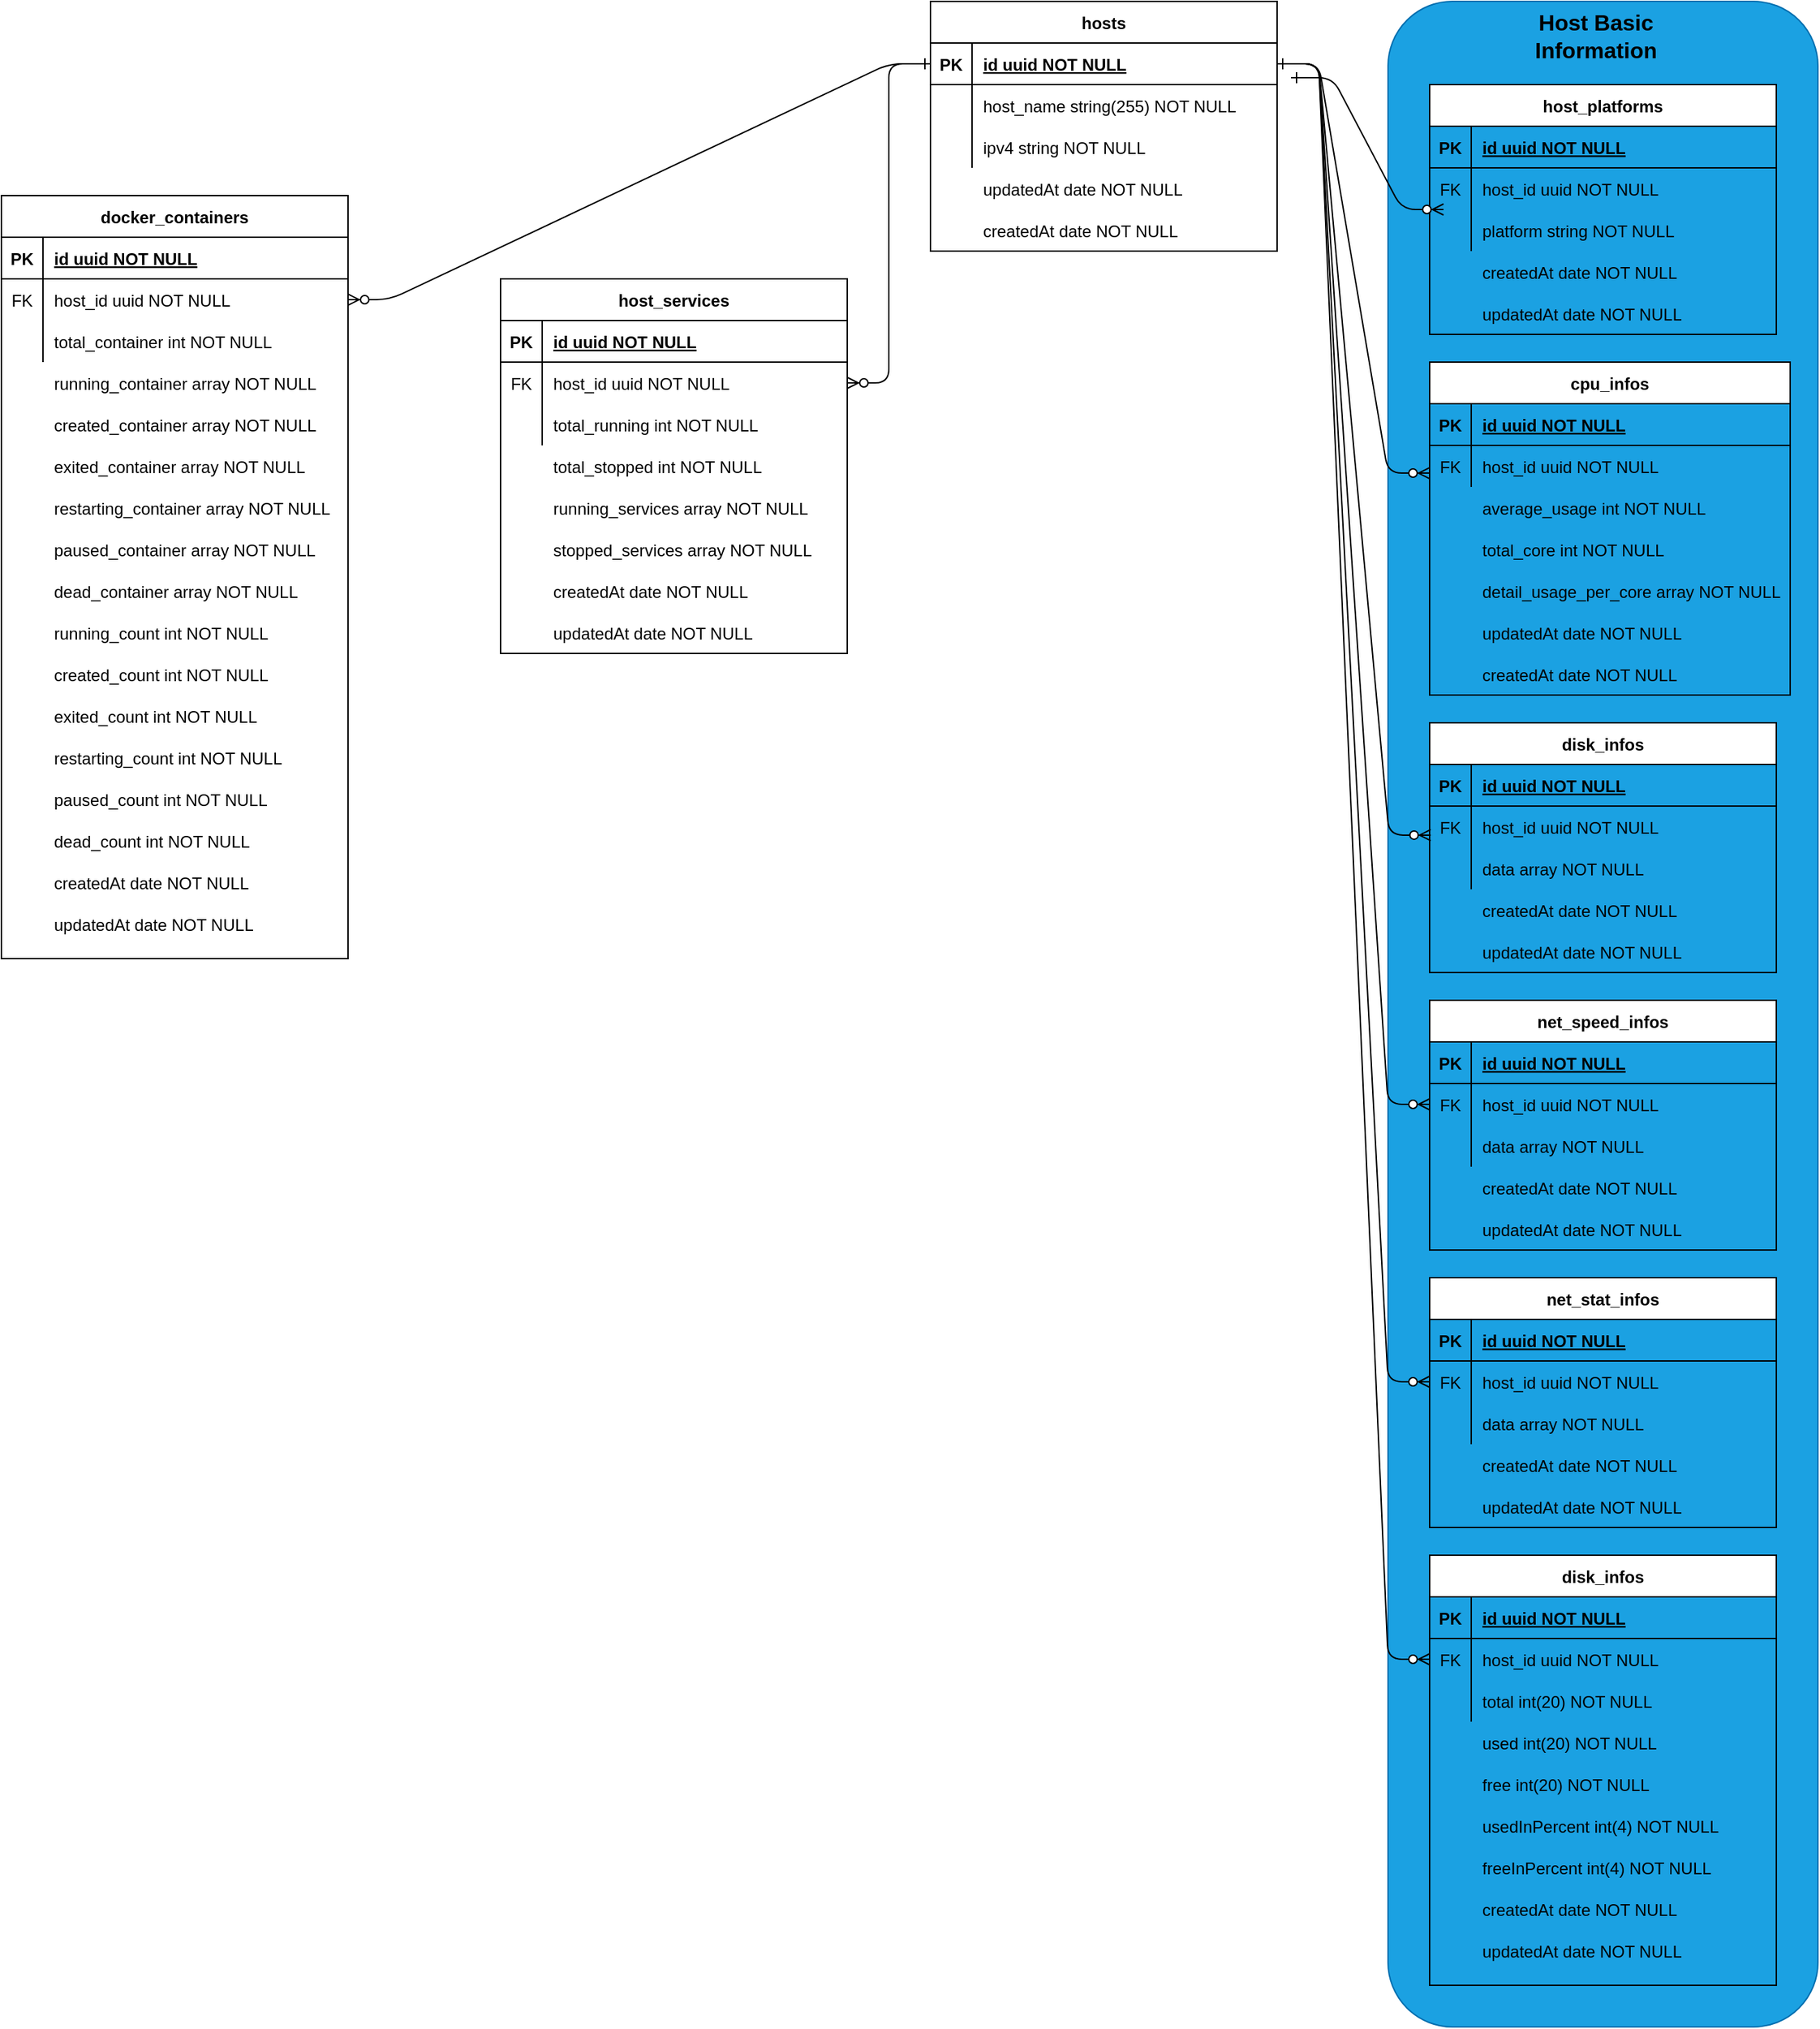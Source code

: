 <mxfile version="24.7.8">
  <diagram id="R2lEEEUBdFMjLlhIrx00" name="Page-1">
    <mxGraphModel dx="3134" dy="836" grid="1" gridSize="10" guides="1" tooltips="1" connect="1" arrows="1" fold="1" page="1" pageScale="1" pageWidth="850" pageHeight="1100" math="0" shadow="0" extFonts="Permanent Marker^https://fonts.googleapis.com/css?family=Permanent+Marker">
      <root>
        <mxCell id="0" />
        <mxCell id="1" parent="0" />
        <mxCell id="sUVfMahXwBCotQ-zkwOX-160" value="" style="group;fontSize=14;" parent="1" vertex="1" connectable="0">
          <mxGeometry y="20" width="310" height="1460" as="geometry" />
        </mxCell>
        <mxCell id="sUVfMahXwBCotQ-zkwOX-158" value="" style="rounded=1;whiteSpace=wrap;html=1;fillColor=#1ba1e2;fontColor=#ffffff;strokeColor=#006EAF;" parent="sUVfMahXwBCotQ-zkwOX-160" vertex="1">
          <mxGeometry width="310" height="1460" as="geometry" />
        </mxCell>
        <mxCell id="sUVfMahXwBCotQ-zkwOX-159" value="Host Basic Information" style="text;html=1;align=center;verticalAlign=middle;whiteSpace=wrap;rounded=0;fontSize=16;fontStyle=1" parent="sUVfMahXwBCotQ-zkwOX-160" vertex="1">
          <mxGeometry x="120" y="10" width="60" height="30" as="geometry" />
        </mxCell>
        <mxCell id="C-vyLk0tnHw3VtMMgP7b-1" value="" style="edgeStyle=entityRelationEdgeStyle;endArrow=ERzeroToMany;startArrow=ERone;endFill=1;startFill=0;exitX=1;exitY=0.5;exitDx=0;exitDy=0;entryX=0;entryY=0.667;entryDx=0;entryDy=0;entryPerimeter=0;" parent="1" source="sUVfMahXwBCotQ-zkwOX-2" target="C-vyLk0tnHw3VtMMgP7b-27" edge="1">
          <mxGeometry width="100" height="100" relative="1" as="geometry">
            <mxPoint x="340" y="760" as="sourcePoint" />
            <mxPoint x="440" y="660" as="targetPoint" />
          </mxGeometry>
        </mxCell>
        <mxCell id="sUVfMahXwBCotQ-zkwOX-22" value="" style="group" parent="1" vertex="1" connectable="0">
          <mxGeometry x="-330" y="20" width="250" height="250" as="geometry" />
        </mxCell>
        <mxCell id="sUVfMahXwBCotQ-zkwOX-1" value="hosts" style="shape=table;startSize=30;container=1;collapsible=1;childLayout=tableLayout;fixedRows=1;rowLines=0;fontStyle=1;align=center;resizeLast=1;" parent="sUVfMahXwBCotQ-zkwOX-22" vertex="1">
          <mxGeometry width="250" height="180" as="geometry">
            <mxRectangle x="-190" y="105" width="70" height="30" as="alternateBounds" />
          </mxGeometry>
        </mxCell>
        <mxCell id="sUVfMahXwBCotQ-zkwOX-2" value="" style="shape=partialRectangle;collapsible=0;dropTarget=0;pointerEvents=0;fillColor=none;points=[[0,0.5],[1,0.5]];portConstraint=eastwest;top=0;left=0;right=0;bottom=1;" parent="sUVfMahXwBCotQ-zkwOX-1" vertex="1">
          <mxGeometry y="30" width="250" height="30" as="geometry" />
        </mxCell>
        <mxCell id="sUVfMahXwBCotQ-zkwOX-3" value="PK" style="shape=partialRectangle;overflow=hidden;connectable=0;fillColor=none;top=0;left=0;bottom=0;right=0;fontStyle=1;" parent="sUVfMahXwBCotQ-zkwOX-2" vertex="1">
          <mxGeometry width="30" height="30" as="geometry">
            <mxRectangle width="30" height="30" as="alternateBounds" />
          </mxGeometry>
        </mxCell>
        <mxCell id="sUVfMahXwBCotQ-zkwOX-4" value="id uuid NOT NULL" style="shape=partialRectangle;overflow=hidden;connectable=0;fillColor=none;top=0;left=0;bottom=0;right=0;align=left;spacingLeft=6;fontStyle=5;" parent="sUVfMahXwBCotQ-zkwOX-2" vertex="1">
          <mxGeometry x="30" width="220" height="30" as="geometry">
            <mxRectangle width="220" height="30" as="alternateBounds" />
          </mxGeometry>
        </mxCell>
        <mxCell id="sUVfMahXwBCotQ-zkwOX-5" value="" style="shape=partialRectangle;collapsible=0;dropTarget=0;pointerEvents=0;fillColor=none;points=[[0,0.5],[1,0.5]];portConstraint=eastwest;top=0;left=0;right=0;bottom=0;" parent="sUVfMahXwBCotQ-zkwOX-1" vertex="1">
          <mxGeometry y="60" width="250" height="30" as="geometry" />
        </mxCell>
        <mxCell id="sUVfMahXwBCotQ-zkwOX-6" value="" style="shape=partialRectangle;overflow=hidden;connectable=0;fillColor=none;top=0;left=0;bottom=0;right=0;" parent="sUVfMahXwBCotQ-zkwOX-5" vertex="1">
          <mxGeometry width="30" height="30" as="geometry">
            <mxRectangle width="30" height="30" as="alternateBounds" />
          </mxGeometry>
        </mxCell>
        <mxCell id="sUVfMahXwBCotQ-zkwOX-7" value="host_name string(255) NOT NULL" style="shape=partialRectangle;overflow=hidden;connectable=0;fillColor=none;top=0;left=0;bottom=0;right=0;align=left;spacingLeft=6;" parent="sUVfMahXwBCotQ-zkwOX-5" vertex="1">
          <mxGeometry x="30" width="220" height="30" as="geometry">
            <mxRectangle width="220" height="30" as="alternateBounds" />
          </mxGeometry>
        </mxCell>
        <mxCell id="sUVfMahXwBCotQ-zkwOX-8" value="" style="shape=partialRectangle;collapsible=0;dropTarget=0;pointerEvents=0;fillColor=none;points=[[0,0.5],[1,0.5]];portConstraint=eastwest;top=0;left=0;right=0;bottom=0;" parent="sUVfMahXwBCotQ-zkwOX-1" vertex="1">
          <mxGeometry y="90" width="250" height="30" as="geometry" />
        </mxCell>
        <mxCell id="sUVfMahXwBCotQ-zkwOX-9" value="" style="shape=partialRectangle;overflow=hidden;connectable=0;fillColor=none;top=0;left=0;bottom=0;right=0;" parent="sUVfMahXwBCotQ-zkwOX-8" vertex="1">
          <mxGeometry width="30" height="30" as="geometry">
            <mxRectangle width="30" height="30" as="alternateBounds" />
          </mxGeometry>
        </mxCell>
        <mxCell id="sUVfMahXwBCotQ-zkwOX-10" value="ipv4 string NOT NULL" style="shape=partialRectangle;overflow=hidden;connectable=0;fillColor=none;top=0;left=0;bottom=0;right=0;align=left;spacingLeft=6;" parent="sUVfMahXwBCotQ-zkwOX-8" vertex="1">
          <mxGeometry x="30" width="220" height="30" as="geometry">
            <mxRectangle width="220" height="30" as="alternateBounds" />
          </mxGeometry>
        </mxCell>
        <mxCell id="sUVfMahXwBCotQ-zkwOX-14" value="" style="group" parent="sUVfMahXwBCotQ-zkwOX-22" vertex="1" connectable="0">
          <mxGeometry y="150" width="250" height="30" as="geometry" />
        </mxCell>
        <mxCell id="sUVfMahXwBCotQ-zkwOX-12" value="createdAt date NOT NULL" style="shape=partialRectangle;overflow=hidden;connectable=0;fillColor=none;top=0;left=0;bottom=0;right=0;align=left;spacingLeft=6;" parent="sUVfMahXwBCotQ-zkwOX-14" vertex="1">
          <mxGeometry x="30" width="220" height="30.0" as="geometry">
            <mxRectangle width="220" height="30" as="alternateBounds" />
          </mxGeometry>
        </mxCell>
        <mxCell id="sUVfMahXwBCotQ-zkwOX-13" value="" style="shape=partialRectangle;overflow=hidden;connectable=0;fillColor=none;top=0;left=0;bottom=0;right=0;" parent="sUVfMahXwBCotQ-zkwOX-14" vertex="1">
          <mxGeometry width="30" height="30.0" as="geometry">
            <mxRectangle width="30" height="30" as="alternateBounds" />
          </mxGeometry>
        </mxCell>
        <mxCell id="g2UtRAa8Xb56AFg0x7i0-51" value="updatedAt date NOT NULL" style="shape=partialRectangle;overflow=hidden;connectable=0;fillColor=none;top=0;left=0;bottom=0;right=0;align=left;spacingLeft=6;" vertex="1" parent="sUVfMahXwBCotQ-zkwOX-22">
          <mxGeometry x="30" y="120" width="220" height="30" as="geometry">
            <mxRectangle width="220" height="30" as="alternateBounds" />
          </mxGeometry>
        </mxCell>
        <mxCell id="g2UtRAa8Xb56AFg0x7i0-52" value="" style="shape=partialRectangle;overflow=hidden;connectable=0;fillColor=none;top=0;left=0;bottom=0;right=0;" vertex="1" parent="sUVfMahXwBCotQ-zkwOX-22">
          <mxGeometry y="120" width="30" height="30" as="geometry">
            <mxRectangle width="30" height="30" as="alternateBounds" />
          </mxGeometry>
        </mxCell>
        <mxCell id="sUVfMahXwBCotQ-zkwOX-23" value="" style="group" parent="1" vertex="1" connectable="0">
          <mxGeometry x="30" y="280" width="260" height="240" as="geometry" />
        </mxCell>
        <mxCell id="C-vyLk0tnHw3VtMMgP7b-23" value="cpu_infos" style="shape=table;startSize=30;container=1;collapsible=1;childLayout=tableLayout;fixedRows=1;rowLines=0;fontStyle=1;align=center;resizeLast=1;strokeColor=default;" parent="sUVfMahXwBCotQ-zkwOX-23" vertex="1">
          <mxGeometry width="260" height="240" as="geometry" />
        </mxCell>
        <mxCell id="C-vyLk0tnHw3VtMMgP7b-24" value="" style="shape=partialRectangle;collapsible=0;dropTarget=0;pointerEvents=0;fillColor=none;points=[[0,0.5],[1,0.5]];portConstraint=eastwest;top=0;left=0;right=0;bottom=1;" parent="C-vyLk0tnHw3VtMMgP7b-23" vertex="1">
          <mxGeometry y="30" width="260" height="30" as="geometry" />
        </mxCell>
        <mxCell id="C-vyLk0tnHw3VtMMgP7b-25" value="PK" style="shape=partialRectangle;overflow=hidden;connectable=0;fillColor=none;top=0;left=0;bottom=0;right=0;fontStyle=1;" parent="C-vyLk0tnHw3VtMMgP7b-24" vertex="1">
          <mxGeometry width="30" height="30" as="geometry">
            <mxRectangle width="30" height="30" as="alternateBounds" />
          </mxGeometry>
        </mxCell>
        <mxCell id="C-vyLk0tnHw3VtMMgP7b-26" value="id uuid NOT NULL" style="shape=partialRectangle;overflow=hidden;connectable=0;fillColor=none;top=0;left=0;bottom=0;right=0;align=left;spacingLeft=6;fontStyle=5;" parent="C-vyLk0tnHw3VtMMgP7b-24" vertex="1">
          <mxGeometry x="30" width="230" height="30" as="geometry">
            <mxRectangle width="230" height="30" as="alternateBounds" />
          </mxGeometry>
        </mxCell>
        <mxCell id="C-vyLk0tnHw3VtMMgP7b-27" value="" style="shape=partialRectangle;collapsible=0;dropTarget=0;pointerEvents=0;fillColor=none;points=[[0,0.5],[1,0.5]];portConstraint=eastwest;top=0;left=0;right=0;bottom=0;" parent="C-vyLk0tnHw3VtMMgP7b-23" vertex="1">
          <mxGeometry y="60" width="260" height="30" as="geometry" />
        </mxCell>
        <mxCell id="C-vyLk0tnHw3VtMMgP7b-28" value="FK" style="shape=partialRectangle;overflow=hidden;connectable=0;fillColor=none;top=0;left=0;bottom=0;right=0;" parent="C-vyLk0tnHw3VtMMgP7b-27" vertex="1">
          <mxGeometry width="30" height="30" as="geometry">
            <mxRectangle width="30" height="30" as="alternateBounds" />
          </mxGeometry>
        </mxCell>
        <mxCell id="C-vyLk0tnHw3VtMMgP7b-29" value="host_id uuid NOT NULL" style="shape=partialRectangle;overflow=hidden;connectable=0;fillColor=none;top=0;left=0;bottom=0;right=0;align=left;spacingLeft=6;" parent="C-vyLk0tnHw3VtMMgP7b-27" vertex="1">
          <mxGeometry x="30" width="230" height="30" as="geometry">
            <mxRectangle width="230" height="30" as="alternateBounds" />
          </mxGeometry>
        </mxCell>
        <mxCell id="sUVfMahXwBCotQ-zkwOX-15" value="" style="shape=partialRectangle;overflow=hidden;connectable=0;fillColor=none;top=0;left=0;bottom=0;right=0;" parent="sUVfMahXwBCotQ-zkwOX-23" vertex="1">
          <mxGeometry y="90" width="30" height="30" as="geometry">
            <mxRectangle width="30" height="30" as="alternateBounds" />
          </mxGeometry>
        </mxCell>
        <mxCell id="sUVfMahXwBCotQ-zkwOX-16" value="average_usage int NOT NULL" style="shape=partialRectangle;overflow=hidden;connectable=0;fillColor=none;top=0;left=0;bottom=0;right=0;align=left;spacingLeft=6;" parent="sUVfMahXwBCotQ-zkwOX-23" vertex="1">
          <mxGeometry x="30" y="90" width="230" height="30" as="geometry">
            <mxRectangle width="220" height="30" as="alternateBounds" />
          </mxGeometry>
        </mxCell>
        <mxCell id="sUVfMahXwBCotQ-zkwOX-17" value="" style="shape=partialRectangle;overflow=hidden;connectable=0;fillColor=none;top=0;left=0;bottom=0;right=0;" parent="sUVfMahXwBCotQ-zkwOX-23" vertex="1">
          <mxGeometry y="120" width="30" height="30" as="geometry">
            <mxRectangle width="30" height="30" as="alternateBounds" />
          </mxGeometry>
        </mxCell>
        <mxCell id="sUVfMahXwBCotQ-zkwOX-18" value="total_core int NOT NULL" style="shape=partialRectangle;overflow=hidden;connectable=0;fillColor=none;top=0;left=0;bottom=0;right=0;align=left;spacingLeft=6;" parent="sUVfMahXwBCotQ-zkwOX-23" vertex="1">
          <mxGeometry x="30" y="120" width="230" height="30" as="geometry">
            <mxRectangle width="220" height="30" as="alternateBounds" />
          </mxGeometry>
        </mxCell>
        <mxCell id="sUVfMahXwBCotQ-zkwOX-19" value="" style="shape=partialRectangle;overflow=hidden;connectable=0;fillColor=none;top=0;left=0;bottom=0;right=0;" parent="sUVfMahXwBCotQ-zkwOX-23" vertex="1">
          <mxGeometry y="150" width="30" height="30" as="geometry">
            <mxRectangle width="30" height="30" as="alternateBounds" />
          </mxGeometry>
        </mxCell>
        <mxCell id="sUVfMahXwBCotQ-zkwOX-20" value="detail_usage_per_core array NOT NULL" style="shape=partialRectangle;overflow=hidden;connectable=0;fillColor=none;top=0;left=0;bottom=0;right=0;align=left;spacingLeft=6;" parent="sUVfMahXwBCotQ-zkwOX-23" vertex="1">
          <mxGeometry x="30" y="150" width="230" height="30" as="geometry">
            <mxRectangle width="220" height="30" as="alternateBounds" />
          </mxGeometry>
        </mxCell>
        <mxCell id="sUVfMahXwBCotQ-zkwOX-25" value="" style="shape=partialRectangle;overflow=hidden;connectable=0;fillColor=none;top=0;left=0;bottom=0;right=0;" parent="sUVfMahXwBCotQ-zkwOX-23" vertex="1">
          <mxGeometry y="180" width="30" height="30" as="geometry">
            <mxRectangle width="30" height="30" as="alternateBounds" />
          </mxGeometry>
        </mxCell>
        <mxCell id="sUVfMahXwBCotQ-zkwOX-26" value="updatedAt date NOT NULL" style="shape=partialRectangle;overflow=hidden;connectable=0;fillColor=none;top=0;left=0;bottom=0;right=0;align=left;spacingLeft=6;" parent="sUVfMahXwBCotQ-zkwOX-23" vertex="1">
          <mxGeometry x="30" y="180" width="230" height="30" as="geometry">
            <mxRectangle width="220" height="30" as="alternateBounds" />
          </mxGeometry>
        </mxCell>
        <mxCell id="sUVfMahXwBCotQ-zkwOX-28" value="createdAt date NOT NULL" style="shape=partialRectangle;overflow=hidden;connectable=0;fillColor=none;top=0;left=0;bottom=0;right=0;align=left;spacingLeft=6;" parent="sUVfMahXwBCotQ-zkwOX-23" vertex="1">
          <mxGeometry x="30" y="210" width="230" height="30" as="geometry">
            <mxRectangle width="220" height="30" as="alternateBounds" />
          </mxGeometry>
        </mxCell>
        <mxCell id="sUVfMahXwBCotQ-zkwOX-29" value="" style="shape=partialRectangle;overflow=hidden;connectable=0;fillColor=none;top=0;left=0;bottom=0;right=0;" parent="sUVfMahXwBCotQ-zkwOX-23" vertex="1">
          <mxGeometry y="210" width="30" height="30" as="geometry">
            <mxRectangle width="30" height="30" as="alternateBounds" />
          </mxGeometry>
        </mxCell>
        <mxCell id="sUVfMahXwBCotQ-zkwOX-69" value="" style="edgeStyle=entityRelationEdgeStyle;endArrow=ERzeroToMany;startArrow=ERone;endFill=1;startFill=0;entryX=1;entryY=0.5;entryDx=0;entryDy=0;exitX=0;exitY=0.5;exitDx=0;exitDy=0;" parent="1" source="sUVfMahXwBCotQ-zkwOX-2" target="g2UtRAa8Xb56AFg0x7i0-6" edge="1">
          <mxGeometry width="100" height="100" relative="1" as="geometry">
            <mxPoint x="-470" y="80" as="sourcePoint" />
            <mxPoint x="-360" y="175.01" as="targetPoint" />
            <Array as="points">
              <mxPoint x="-690" y="335" />
            </Array>
          </mxGeometry>
        </mxCell>
        <mxCell id="sUVfMahXwBCotQ-zkwOX-70" value="" style="group" parent="1" vertex="1" connectable="0">
          <mxGeometry x="30" y="80" width="250" height="180" as="geometry" />
        </mxCell>
        <mxCell id="sUVfMahXwBCotQ-zkwOX-50" value="host_platforms" style="shape=table;startSize=30;container=1;collapsible=1;childLayout=tableLayout;fixedRows=1;rowLines=0;fontStyle=1;align=center;resizeLast=1;" parent="sUVfMahXwBCotQ-zkwOX-70" vertex="1">
          <mxGeometry width="250" height="180" as="geometry">
            <mxRectangle x="-190" y="105" width="70" height="30" as="alternateBounds" />
          </mxGeometry>
        </mxCell>
        <mxCell id="sUVfMahXwBCotQ-zkwOX-51" value="" style="shape=partialRectangle;collapsible=0;dropTarget=0;pointerEvents=0;fillColor=none;points=[[0,0.5],[1,0.5]];portConstraint=eastwest;top=0;left=0;right=0;bottom=1;" parent="sUVfMahXwBCotQ-zkwOX-50" vertex="1">
          <mxGeometry y="30" width="250" height="30" as="geometry" />
        </mxCell>
        <mxCell id="sUVfMahXwBCotQ-zkwOX-52" value="PK" style="shape=partialRectangle;overflow=hidden;connectable=0;fillColor=none;top=0;left=0;bottom=0;right=0;fontStyle=1;" parent="sUVfMahXwBCotQ-zkwOX-51" vertex="1">
          <mxGeometry width="30" height="30" as="geometry">
            <mxRectangle width="30" height="30" as="alternateBounds" />
          </mxGeometry>
        </mxCell>
        <mxCell id="sUVfMahXwBCotQ-zkwOX-53" value="id uuid NOT NULL" style="shape=partialRectangle;overflow=hidden;connectable=0;fillColor=none;top=0;left=0;bottom=0;right=0;align=left;spacingLeft=6;fontStyle=5;" parent="sUVfMahXwBCotQ-zkwOX-51" vertex="1">
          <mxGeometry x="30" width="220" height="30" as="geometry">
            <mxRectangle width="220" height="30" as="alternateBounds" />
          </mxGeometry>
        </mxCell>
        <mxCell id="sUVfMahXwBCotQ-zkwOX-54" value="" style="shape=partialRectangle;collapsible=0;dropTarget=0;pointerEvents=0;fillColor=none;points=[[0,0.5],[1,0.5]];portConstraint=eastwest;top=0;left=0;right=0;bottom=0;" parent="sUVfMahXwBCotQ-zkwOX-50" vertex="1">
          <mxGeometry y="60" width="250" height="30" as="geometry" />
        </mxCell>
        <mxCell id="sUVfMahXwBCotQ-zkwOX-55" value="FK" style="shape=partialRectangle;overflow=hidden;connectable=0;fillColor=none;top=0;left=0;bottom=0;right=0;" parent="sUVfMahXwBCotQ-zkwOX-54" vertex="1">
          <mxGeometry width="30" height="30" as="geometry">
            <mxRectangle width="30" height="30" as="alternateBounds" />
          </mxGeometry>
        </mxCell>
        <mxCell id="sUVfMahXwBCotQ-zkwOX-56" value="host_id uuid NOT NULL" style="shape=partialRectangle;overflow=hidden;connectable=0;fillColor=none;top=0;left=0;bottom=0;right=0;align=left;spacingLeft=6;" parent="sUVfMahXwBCotQ-zkwOX-54" vertex="1">
          <mxGeometry x="30" width="220" height="30" as="geometry">
            <mxRectangle width="220" height="30" as="alternateBounds" />
          </mxGeometry>
        </mxCell>
        <mxCell id="sUVfMahXwBCotQ-zkwOX-57" value="" style="shape=partialRectangle;collapsible=0;dropTarget=0;pointerEvents=0;fillColor=none;points=[[0,0.5],[1,0.5]];portConstraint=eastwest;top=0;left=0;right=0;bottom=0;" parent="sUVfMahXwBCotQ-zkwOX-50" vertex="1">
          <mxGeometry y="90" width="250" height="30" as="geometry" />
        </mxCell>
        <mxCell id="sUVfMahXwBCotQ-zkwOX-58" value="" style="shape=partialRectangle;overflow=hidden;connectable=0;fillColor=none;top=0;left=0;bottom=0;right=0;" parent="sUVfMahXwBCotQ-zkwOX-57" vertex="1">
          <mxGeometry width="30" height="30" as="geometry">
            <mxRectangle width="30" height="30" as="alternateBounds" />
          </mxGeometry>
        </mxCell>
        <mxCell id="sUVfMahXwBCotQ-zkwOX-59" value="platform string NOT NULL" style="shape=partialRectangle;overflow=hidden;connectable=0;fillColor=none;top=0;left=0;bottom=0;right=0;align=left;spacingLeft=6;" parent="sUVfMahXwBCotQ-zkwOX-57" vertex="1">
          <mxGeometry x="30" width="220" height="30" as="geometry">
            <mxRectangle width="220" height="30" as="alternateBounds" />
          </mxGeometry>
        </mxCell>
        <mxCell id="sUVfMahXwBCotQ-zkwOX-65" value="" style="group" parent="sUVfMahXwBCotQ-zkwOX-70" vertex="1" connectable="0">
          <mxGeometry y="120" width="250" height="30" as="geometry" />
        </mxCell>
        <mxCell id="sUVfMahXwBCotQ-zkwOX-63" value="" style="shape=partialRectangle;overflow=hidden;connectable=0;fillColor=none;top=0;left=0;bottom=0;right=0;" parent="sUVfMahXwBCotQ-zkwOX-65" vertex="1">
          <mxGeometry width="30" height="30" as="geometry">
            <mxRectangle width="30" height="30" as="alternateBounds" />
          </mxGeometry>
        </mxCell>
        <mxCell id="sUVfMahXwBCotQ-zkwOX-64" value="createdAt date NOT NULL" style="shape=partialRectangle;overflow=hidden;connectable=0;fillColor=none;top=0;left=0;bottom=0;right=0;align=left;spacingLeft=6;" parent="sUVfMahXwBCotQ-zkwOX-65" vertex="1">
          <mxGeometry x="30" width="220" height="30" as="geometry">
            <mxRectangle width="220" height="30" as="alternateBounds" />
          </mxGeometry>
        </mxCell>
        <mxCell id="sUVfMahXwBCotQ-zkwOX-66" value="" style="group" parent="sUVfMahXwBCotQ-zkwOX-70" vertex="1" connectable="0">
          <mxGeometry y="150" width="250" height="30" as="geometry" />
        </mxCell>
        <mxCell id="sUVfMahXwBCotQ-zkwOX-67" value="" style="shape=partialRectangle;overflow=hidden;connectable=0;fillColor=none;top=0;left=0;bottom=0;right=0;" parent="sUVfMahXwBCotQ-zkwOX-66" vertex="1">
          <mxGeometry width="30" height="30" as="geometry">
            <mxRectangle width="30" height="30" as="alternateBounds" />
          </mxGeometry>
        </mxCell>
        <mxCell id="sUVfMahXwBCotQ-zkwOX-68" value="updatedAt date NOT NULL" style="shape=partialRectangle;overflow=hidden;connectable=0;fillColor=none;top=0;left=0;bottom=0;right=0;align=left;spacingLeft=6;" parent="sUVfMahXwBCotQ-zkwOX-66" vertex="1">
          <mxGeometry x="30" width="220" height="30" as="geometry">
            <mxRectangle width="220" height="30" as="alternateBounds" />
          </mxGeometry>
        </mxCell>
        <mxCell id="sUVfMahXwBCotQ-zkwOX-71" value="" style="group" parent="1" vertex="1" connectable="0">
          <mxGeometry x="30" y="540" width="250" height="180" as="geometry" />
        </mxCell>
        <mxCell id="sUVfMahXwBCotQ-zkwOX-72" value="disk_infos" style="shape=table;startSize=30;container=1;collapsible=1;childLayout=tableLayout;fixedRows=1;rowLines=0;fontStyle=1;align=center;resizeLast=1;" parent="sUVfMahXwBCotQ-zkwOX-71" vertex="1">
          <mxGeometry width="250" height="180" as="geometry">
            <mxRectangle x="-190" y="105" width="70" height="30" as="alternateBounds" />
          </mxGeometry>
        </mxCell>
        <mxCell id="sUVfMahXwBCotQ-zkwOX-73" value="" style="shape=partialRectangle;collapsible=0;dropTarget=0;pointerEvents=0;fillColor=none;points=[[0,0.5],[1,0.5]];portConstraint=eastwest;top=0;left=0;right=0;bottom=1;" parent="sUVfMahXwBCotQ-zkwOX-72" vertex="1">
          <mxGeometry y="30" width="250" height="30" as="geometry" />
        </mxCell>
        <mxCell id="sUVfMahXwBCotQ-zkwOX-74" value="PK" style="shape=partialRectangle;overflow=hidden;connectable=0;fillColor=none;top=0;left=0;bottom=0;right=0;fontStyle=1;" parent="sUVfMahXwBCotQ-zkwOX-73" vertex="1">
          <mxGeometry width="30" height="30" as="geometry">
            <mxRectangle width="30" height="30" as="alternateBounds" />
          </mxGeometry>
        </mxCell>
        <mxCell id="sUVfMahXwBCotQ-zkwOX-75" value="id uuid NOT NULL" style="shape=partialRectangle;overflow=hidden;connectable=0;fillColor=none;top=0;left=0;bottom=0;right=0;align=left;spacingLeft=6;fontStyle=5;" parent="sUVfMahXwBCotQ-zkwOX-73" vertex="1">
          <mxGeometry x="30" width="220" height="30" as="geometry">
            <mxRectangle width="220" height="30" as="alternateBounds" />
          </mxGeometry>
        </mxCell>
        <mxCell id="sUVfMahXwBCotQ-zkwOX-76" value="" style="shape=partialRectangle;collapsible=0;dropTarget=0;pointerEvents=0;fillColor=none;points=[[0,0.5],[1,0.5]];portConstraint=eastwest;top=0;left=0;right=0;bottom=0;" parent="sUVfMahXwBCotQ-zkwOX-72" vertex="1">
          <mxGeometry y="60" width="250" height="30" as="geometry" />
        </mxCell>
        <mxCell id="sUVfMahXwBCotQ-zkwOX-77" value="FK" style="shape=partialRectangle;overflow=hidden;connectable=0;fillColor=none;top=0;left=0;bottom=0;right=0;" parent="sUVfMahXwBCotQ-zkwOX-76" vertex="1">
          <mxGeometry width="30" height="30" as="geometry">
            <mxRectangle width="30" height="30" as="alternateBounds" />
          </mxGeometry>
        </mxCell>
        <mxCell id="sUVfMahXwBCotQ-zkwOX-78" value="host_id uuid NOT NULL" style="shape=partialRectangle;overflow=hidden;connectable=0;fillColor=none;top=0;left=0;bottom=0;right=0;align=left;spacingLeft=6;" parent="sUVfMahXwBCotQ-zkwOX-76" vertex="1">
          <mxGeometry x="30" width="220" height="30" as="geometry">
            <mxRectangle width="220" height="30" as="alternateBounds" />
          </mxGeometry>
        </mxCell>
        <mxCell id="sUVfMahXwBCotQ-zkwOX-79" value="" style="shape=partialRectangle;collapsible=0;dropTarget=0;pointerEvents=0;fillColor=none;points=[[0,0.5],[1,0.5]];portConstraint=eastwest;top=0;left=0;right=0;bottom=0;" parent="sUVfMahXwBCotQ-zkwOX-72" vertex="1">
          <mxGeometry y="90" width="250" height="30" as="geometry" />
        </mxCell>
        <mxCell id="sUVfMahXwBCotQ-zkwOX-80" value="" style="shape=partialRectangle;overflow=hidden;connectable=0;fillColor=none;top=0;left=0;bottom=0;right=0;" parent="sUVfMahXwBCotQ-zkwOX-79" vertex="1">
          <mxGeometry width="30" height="30" as="geometry">
            <mxRectangle width="30" height="30" as="alternateBounds" />
          </mxGeometry>
        </mxCell>
        <mxCell id="sUVfMahXwBCotQ-zkwOX-81" value="data array NOT NULL" style="shape=partialRectangle;overflow=hidden;connectable=0;fillColor=none;top=0;left=0;bottom=0;right=0;align=left;spacingLeft=6;" parent="sUVfMahXwBCotQ-zkwOX-79" vertex="1">
          <mxGeometry x="30" width="220" height="30" as="geometry">
            <mxRectangle width="220" height="30" as="alternateBounds" />
          </mxGeometry>
        </mxCell>
        <mxCell id="sUVfMahXwBCotQ-zkwOX-82" value="" style="group" parent="sUVfMahXwBCotQ-zkwOX-71" vertex="1" connectable="0">
          <mxGeometry y="120" width="250" height="30" as="geometry" />
        </mxCell>
        <mxCell id="sUVfMahXwBCotQ-zkwOX-83" value="" style="shape=partialRectangle;overflow=hidden;connectable=0;fillColor=none;top=0;left=0;bottom=0;right=0;" parent="sUVfMahXwBCotQ-zkwOX-82" vertex="1">
          <mxGeometry width="30" height="30" as="geometry">
            <mxRectangle width="30" height="30" as="alternateBounds" />
          </mxGeometry>
        </mxCell>
        <mxCell id="sUVfMahXwBCotQ-zkwOX-84" value="createdAt date NOT NULL" style="shape=partialRectangle;overflow=hidden;connectable=0;fillColor=none;top=0;left=0;bottom=0;right=0;align=left;spacingLeft=6;" parent="sUVfMahXwBCotQ-zkwOX-82" vertex="1">
          <mxGeometry x="30" width="220" height="30" as="geometry">
            <mxRectangle width="220" height="30" as="alternateBounds" />
          </mxGeometry>
        </mxCell>
        <mxCell id="sUVfMahXwBCotQ-zkwOX-85" value="" style="group" parent="sUVfMahXwBCotQ-zkwOX-71" vertex="1" connectable="0">
          <mxGeometry y="150" width="250" height="30" as="geometry" />
        </mxCell>
        <mxCell id="sUVfMahXwBCotQ-zkwOX-86" value="" style="shape=partialRectangle;overflow=hidden;connectable=0;fillColor=none;top=0;left=0;bottom=0;right=0;" parent="sUVfMahXwBCotQ-zkwOX-85" vertex="1">
          <mxGeometry width="30" height="30" as="geometry">
            <mxRectangle width="30" height="30" as="alternateBounds" />
          </mxGeometry>
        </mxCell>
        <mxCell id="sUVfMahXwBCotQ-zkwOX-87" value="updatedAt date NOT NULL" style="shape=partialRectangle;overflow=hidden;connectable=0;fillColor=none;top=0;left=0;bottom=0;right=0;align=left;spacingLeft=6;" parent="sUVfMahXwBCotQ-zkwOX-85" vertex="1">
          <mxGeometry x="30" width="220" height="30" as="geometry">
            <mxRectangle width="220" height="30" as="alternateBounds" />
          </mxGeometry>
        </mxCell>
        <mxCell id="sUVfMahXwBCotQ-zkwOX-88" value="" style="edgeStyle=entityRelationEdgeStyle;endArrow=ERzeroToMany;startArrow=ERone;endFill=1;startFill=0;exitX=1;exitY=0.5;exitDx=0;exitDy=0;entryX=0.003;entryY=0.698;entryDx=0;entryDy=0;entryPerimeter=0;" parent="1" source="sUVfMahXwBCotQ-zkwOX-2" target="sUVfMahXwBCotQ-zkwOX-76" edge="1">
          <mxGeometry width="100" height="100" relative="1" as="geometry">
            <mxPoint x="-100" y="280" as="sourcePoint" />
            <mxPoint x="-100" y="600" as="targetPoint" />
            <Array as="points">
              <mxPoint y="370" />
              <mxPoint y="500" />
            </Array>
          </mxGeometry>
        </mxCell>
        <mxCell id="sUVfMahXwBCotQ-zkwOX-89" value="" style="group" parent="1" vertex="1" connectable="0">
          <mxGeometry x="30" y="740" width="250" height="180" as="geometry" />
        </mxCell>
        <mxCell id="sUVfMahXwBCotQ-zkwOX-90" value="net_speed_infos" style="shape=table;startSize=30;container=1;collapsible=1;childLayout=tableLayout;fixedRows=1;rowLines=0;fontStyle=1;align=center;resizeLast=1;" parent="sUVfMahXwBCotQ-zkwOX-89" vertex="1">
          <mxGeometry width="250" height="180" as="geometry">
            <mxRectangle x="-190" y="105" width="70" height="30" as="alternateBounds" />
          </mxGeometry>
        </mxCell>
        <mxCell id="sUVfMahXwBCotQ-zkwOX-91" value="" style="shape=partialRectangle;collapsible=0;dropTarget=0;pointerEvents=0;fillColor=none;points=[[0,0.5],[1,0.5]];portConstraint=eastwest;top=0;left=0;right=0;bottom=1;" parent="sUVfMahXwBCotQ-zkwOX-90" vertex="1">
          <mxGeometry y="30" width="250" height="30" as="geometry" />
        </mxCell>
        <mxCell id="sUVfMahXwBCotQ-zkwOX-92" value="PK" style="shape=partialRectangle;overflow=hidden;connectable=0;fillColor=none;top=0;left=0;bottom=0;right=0;fontStyle=1;" parent="sUVfMahXwBCotQ-zkwOX-91" vertex="1">
          <mxGeometry width="30" height="30" as="geometry">
            <mxRectangle width="30" height="30" as="alternateBounds" />
          </mxGeometry>
        </mxCell>
        <mxCell id="sUVfMahXwBCotQ-zkwOX-93" value="id uuid NOT NULL" style="shape=partialRectangle;overflow=hidden;connectable=0;fillColor=none;top=0;left=0;bottom=0;right=0;align=left;spacingLeft=6;fontStyle=5;" parent="sUVfMahXwBCotQ-zkwOX-91" vertex="1">
          <mxGeometry x="30" width="220" height="30" as="geometry">
            <mxRectangle width="220" height="30" as="alternateBounds" />
          </mxGeometry>
        </mxCell>
        <mxCell id="sUVfMahXwBCotQ-zkwOX-94" value="" style="shape=partialRectangle;collapsible=0;dropTarget=0;pointerEvents=0;fillColor=none;points=[[0,0.5],[1,0.5]];portConstraint=eastwest;top=0;left=0;right=0;bottom=0;" parent="sUVfMahXwBCotQ-zkwOX-90" vertex="1">
          <mxGeometry y="60" width="250" height="30" as="geometry" />
        </mxCell>
        <mxCell id="sUVfMahXwBCotQ-zkwOX-95" value="FK" style="shape=partialRectangle;overflow=hidden;connectable=0;fillColor=none;top=0;left=0;bottom=0;right=0;" parent="sUVfMahXwBCotQ-zkwOX-94" vertex="1">
          <mxGeometry width="30" height="30" as="geometry">
            <mxRectangle width="30" height="30" as="alternateBounds" />
          </mxGeometry>
        </mxCell>
        <mxCell id="sUVfMahXwBCotQ-zkwOX-96" value="host_id uuid NOT NULL" style="shape=partialRectangle;overflow=hidden;connectable=0;fillColor=none;top=0;left=0;bottom=0;right=0;align=left;spacingLeft=6;" parent="sUVfMahXwBCotQ-zkwOX-94" vertex="1">
          <mxGeometry x="30" width="220" height="30" as="geometry">
            <mxRectangle width="220" height="30" as="alternateBounds" />
          </mxGeometry>
        </mxCell>
        <mxCell id="sUVfMahXwBCotQ-zkwOX-97" value="" style="shape=partialRectangle;collapsible=0;dropTarget=0;pointerEvents=0;fillColor=none;points=[[0,0.5],[1,0.5]];portConstraint=eastwest;top=0;left=0;right=0;bottom=0;" parent="sUVfMahXwBCotQ-zkwOX-90" vertex="1">
          <mxGeometry y="90" width="250" height="30" as="geometry" />
        </mxCell>
        <mxCell id="sUVfMahXwBCotQ-zkwOX-98" value="" style="shape=partialRectangle;overflow=hidden;connectable=0;fillColor=none;top=0;left=0;bottom=0;right=0;" parent="sUVfMahXwBCotQ-zkwOX-97" vertex="1">
          <mxGeometry width="30" height="30" as="geometry">
            <mxRectangle width="30" height="30" as="alternateBounds" />
          </mxGeometry>
        </mxCell>
        <mxCell id="sUVfMahXwBCotQ-zkwOX-99" value="data array NOT NULL" style="shape=partialRectangle;overflow=hidden;connectable=0;fillColor=none;top=0;left=0;bottom=0;right=0;align=left;spacingLeft=6;" parent="sUVfMahXwBCotQ-zkwOX-97" vertex="1">
          <mxGeometry x="30" width="220" height="30" as="geometry">
            <mxRectangle width="220" height="30" as="alternateBounds" />
          </mxGeometry>
        </mxCell>
        <mxCell id="sUVfMahXwBCotQ-zkwOX-100" value="" style="group" parent="sUVfMahXwBCotQ-zkwOX-89" vertex="1" connectable="0">
          <mxGeometry y="120" width="250" height="30" as="geometry" />
        </mxCell>
        <mxCell id="sUVfMahXwBCotQ-zkwOX-101" value="" style="shape=partialRectangle;overflow=hidden;connectable=0;fillColor=none;top=0;left=0;bottom=0;right=0;" parent="sUVfMahXwBCotQ-zkwOX-100" vertex="1">
          <mxGeometry width="30" height="30" as="geometry">
            <mxRectangle width="30" height="30" as="alternateBounds" />
          </mxGeometry>
        </mxCell>
        <mxCell id="sUVfMahXwBCotQ-zkwOX-102" value="createdAt date NOT NULL" style="shape=partialRectangle;overflow=hidden;connectable=0;fillColor=none;top=0;left=0;bottom=0;right=0;align=left;spacingLeft=6;" parent="sUVfMahXwBCotQ-zkwOX-100" vertex="1">
          <mxGeometry x="30" width="220" height="30" as="geometry">
            <mxRectangle width="220" height="30" as="alternateBounds" />
          </mxGeometry>
        </mxCell>
        <mxCell id="sUVfMahXwBCotQ-zkwOX-103" value="" style="group" parent="sUVfMahXwBCotQ-zkwOX-89" vertex="1" connectable="0">
          <mxGeometry y="150" width="250" height="30" as="geometry" />
        </mxCell>
        <mxCell id="sUVfMahXwBCotQ-zkwOX-104" value="" style="shape=partialRectangle;overflow=hidden;connectable=0;fillColor=none;top=0;left=0;bottom=0;right=0;" parent="sUVfMahXwBCotQ-zkwOX-103" vertex="1">
          <mxGeometry width="30" height="30" as="geometry">
            <mxRectangle width="30" height="30" as="alternateBounds" />
          </mxGeometry>
        </mxCell>
        <mxCell id="sUVfMahXwBCotQ-zkwOX-105" value="updatedAt date NOT NULL" style="shape=partialRectangle;overflow=hidden;connectable=0;fillColor=none;top=0;left=0;bottom=0;right=0;align=left;spacingLeft=6;" parent="sUVfMahXwBCotQ-zkwOX-103" vertex="1">
          <mxGeometry x="30" width="220" height="30" as="geometry">
            <mxRectangle width="220" height="30" as="alternateBounds" />
          </mxGeometry>
        </mxCell>
        <mxCell id="sUVfMahXwBCotQ-zkwOX-106" value="" style="edgeStyle=entityRelationEdgeStyle;endArrow=ERzeroToMany;startArrow=ERone;endFill=1;startFill=0;exitX=1;exitY=0.5;exitDx=0;exitDy=0;entryX=0;entryY=0.5;entryDx=0;entryDy=0;" parent="1" source="sUVfMahXwBCotQ-zkwOX-2" target="sUVfMahXwBCotQ-zkwOX-94" edge="1">
          <mxGeometry width="100" height="100" relative="1" as="geometry">
            <mxPoint x="-20" y="135" as="sourcePoint" />
            <mxPoint x="41" y="631" as="targetPoint" />
            <Array as="points">
              <mxPoint x="10" y="380" />
              <mxPoint x="10" y="510" />
            </Array>
          </mxGeometry>
        </mxCell>
        <mxCell id="sUVfMahXwBCotQ-zkwOX-107" value="" style="group" parent="1" vertex="1" connectable="0">
          <mxGeometry x="30" y="940" width="250" height="180" as="geometry" />
        </mxCell>
        <mxCell id="sUVfMahXwBCotQ-zkwOX-108" value="net_stat_infos" style="shape=table;startSize=30;container=1;collapsible=1;childLayout=tableLayout;fixedRows=1;rowLines=0;fontStyle=1;align=center;resizeLast=1;" parent="sUVfMahXwBCotQ-zkwOX-107" vertex="1">
          <mxGeometry width="250" height="180" as="geometry">
            <mxRectangle x="-190" y="105" width="70" height="30" as="alternateBounds" />
          </mxGeometry>
        </mxCell>
        <mxCell id="sUVfMahXwBCotQ-zkwOX-109" value="" style="shape=partialRectangle;collapsible=0;dropTarget=0;pointerEvents=0;fillColor=none;points=[[0,0.5],[1,0.5]];portConstraint=eastwest;top=0;left=0;right=0;bottom=1;" parent="sUVfMahXwBCotQ-zkwOX-108" vertex="1">
          <mxGeometry y="30" width="250" height="30" as="geometry" />
        </mxCell>
        <mxCell id="sUVfMahXwBCotQ-zkwOX-110" value="PK" style="shape=partialRectangle;overflow=hidden;connectable=0;fillColor=none;top=0;left=0;bottom=0;right=0;fontStyle=1;" parent="sUVfMahXwBCotQ-zkwOX-109" vertex="1">
          <mxGeometry width="30" height="30" as="geometry">
            <mxRectangle width="30" height="30" as="alternateBounds" />
          </mxGeometry>
        </mxCell>
        <mxCell id="sUVfMahXwBCotQ-zkwOX-111" value="id uuid NOT NULL" style="shape=partialRectangle;overflow=hidden;connectable=0;fillColor=none;top=0;left=0;bottom=0;right=0;align=left;spacingLeft=6;fontStyle=5;" parent="sUVfMahXwBCotQ-zkwOX-109" vertex="1">
          <mxGeometry x="30" width="220" height="30" as="geometry">
            <mxRectangle width="220" height="30" as="alternateBounds" />
          </mxGeometry>
        </mxCell>
        <mxCell id="sUVfMahXwBCotQ-zkwOX-112" value="" style="shape=partialRectangle;collapsible=0;dropTarget=0;pointerEvents=0;fillColor=none;points=[[0,0.5],[1,0.5]];portConstraint=eastwest;top=0;left=0;right=0;bottom=0;" parent="sUVfMahXwBCotQ-zkwOX-108" vertex="1">
          <mxGeometry y="60" width="250" height="30" as="geometry" />
        </mxCell>
        <mxCell id="sUVfMahXwBCotQ-zkwOX-113" value="FK" style="shape=partialRectangle;overflow=hidden;connectable=0;fillColor=none;top=0;left=0;bottom=0;right=0;" parent="sUVfMahXwBCotQ-zkwOX-112" vertex="1">
          <mxGeometry width="30" height="30" as="geometry">
            <mxRectangle width="30" height="30" as="alternateBounds" />
          </mxGeometry>
        </mxCell>
        <mxCell id="sUVfMahXwBCotQ-zkwOX-114" value="host_id uuid NOT NULL" style="shape=partialRectangle;overflow=hidden;connectable=0;fillColor=none;top=0;left=0;bottom=0;right=0;align=left;spacingLeft=6;" parent="sUVfMahXwBCotQ-zkwOX-112" vertex="1">
          <mxGeometry x="30" width="220" height="30" as="geometry">
            <mxRectangle width="220" height="30" as="alternateBounds" />
          </mxGeometry>
        </mxCell>
        <mxCell id="sUVfMahXwBCotQ-zkwOX-115" value="" style="shape=partialRectangle;collapsible=0;dropTarget=0;pointerEvents=0;fillColor=none;points=[[0,0.5],[1,0.5]];portConstraint=eastwest;top=0;left=0;right=0;bottom=0;" parent="sUVfMahXwBCotQ-zkwOX-108" vertex="1">
          <mxGeometry y="90" width="250" height="30" as="geometry" />
        </mxCell>
        <mxCell id="sUVfMahXwBCotQ-zkwOX-116" value="" style="shape=partialRectangle;overflow=hidden;connectable=0;fillColor=none;top=0;left=0;bottom=0;right=0;" parent="sUVfMahXwBCotQ-zkwOX-115" vertex="1">
          <mxGeometry width="30" height="30" as="geometry">
            <mxRectangle width="30" height="30" as="alternateBounds" />
          </mxGeometry>
        </mxCell>
        <mxCell id="sUVfMahXwBCotQ-zkwOX-117" value="data array NOT NULL" style="shape=partialRectangle;overflow=hidden;connectable=0;fillColor=none;top=0;left=0;bottom=0;right=0;align=left;spacingLeft=6;" parent="sUVfMahXwBCotQ-zkwOX-115" vertex="1">
          <mxGeometry x="30" width="220" height="30" as="geometry">
            <mxRectangle width="220" height="30" as="alternateBounds" />
          </mxGeometry>
        </mxCell>
        <mxCell id="sUVfMahXwBCotQ-zkwOX-118" value="" style="group" parent="sUVfMahXwBCotQ-zkwOX-107" vertex="1" connectable="0">
          <mxGeometry y="120" width="250" height="30" as="geometry" />
        </mxCell>
        <mxCell id="sUVfMahXwBCotQ-zkwOX-119" value="" style="shape=partialRectangle;overflow=hidden;connectable=0;fillColor=none;top=0;left=0;bottom=0;right=0;" parent="sUVfMahXwBCotQ-zkwOX-118" vertex="1">
          <mxGeometry width="30" height="30" as="geometry">
            <mxRectangle width="30" height="30" as="alternateBounds" />
          </mxGeometry>
        </mxCell>
        <mxCell id="sUVfMahXwBCotQ-zkwOX-120" value="createdAt date NOT NULL" style="shape=partialRectangle;overflow=hidden;connectable=0;fillColor=none;top=0;left=0;bottom=0;right=0;align=left;spacingLeft=6;" parent="sUVfMahXwBCotQ-zkwOX-118" vertex="1">
          <mxGeometry x="30" width="220" height="30" as="geometry">
            <mxRectangle width="220" height="30" as="alternateBounds" />
          </mxGeometry>
        </mxCell>
        <mxCell id="sUVfMahXwBCotQ-zkwOX-121" value="" style="group" parent="sUVfMahXwBCotQ-zkwOX-107" vertex="1" connectable="0">
          <mxGeometry y="150" width="250" height="30" as="geometry" />
        </mxCell>
        <mxCell id="sUVfMahXwBCotQ-zkwOX-122" value="" style="shape=partialRectangle;overflow=hidden;connectable=0;fillColor=none;top=0;left=0;bottom=0;right=0;" parent="sUVfMahXwBCotQ-zkwOX-121" vertex="1">
          <mxGeometry width="30" height="30" as="geometry">
            <mxRectangle width="30" height="30" as="alternateBounds" />
          </mxGeometry>
        </mxCell>
        <mxCell id="sUVfMahXwBCotQ-zkwOX-123" value="updatedAt date NOT NULL" style="shape=partialRectangle;overflow=hidden;connectable=0;fillColor=none;top=0;left=0;bottom=0;right=0;align=left;spacingLeft=6;" parent="sUVfMahXwBCotQ-zkwOX-121" vertex="1">
          <mxGeometry x="30" width="220" height="30" as="geometry">
            <mxRectangle width="220" height="30" as="alternateBounds" />
          </mxGeometry>
        </mxCell>
        <mxCell id="sUVfMahXwBCotQ-zkwOX-124" value="" style="edgeStyle=entityRelationEdgeStyle;endArrow=ERzeroToMany;startArrow=ERone;endFill=1;startFill=0;exitX=1;exitY=0.5;exitDx=0;exitDy=0;entryX=0;entryY=0.5;entryDx=0;entryDy=0;" parent="1" source="sUVfMahXwBCotQ-zkwOX-2" target="sUVfMahXwBCotQ-zkwOX-112" edge="1">
          <mxGeometry width="100" height="100" relative="1" as="geometry">
            <mxPoint x="-20" y="135" as="sourcePoint" />
            <mxPoint x="40" y="825" as="targetPoint" />
            <Array as="points">
              <mxPoint x="20" y="390" />
              <mxPoint x="20" y="520" />
            </Array>
          </mxGeometry>
        </mxCell>
        <mxCell id="sUVfMahXwBCotQ-zkwOX-155" value="" style="group" parent="1" vertex="1" connectable="0">
          <mxGeometry x="30" y="1140" width="250" height="310" as="geometry" />
        </mxCell>
        <mxCell id="sUVfMahXwBCotQ-zkwOX-126" value="disk_infos" style="shape=table;startSize=30;container=1;collapsible=1;childLayout=tableLayout;fixedRows=1;rowLines=0;fontStyle=1;align=center;resizeLast=1;" parent="sUVfMahXwBCotQ-zkwOX-155" vertex="1">
          <mxGeometry width="250" height="310" as="geometry">
            <mxRectangle x="-190" y="105" width="70" height="30" as="alternateBounds" />
          </mxGeometry>
        </mxCell>
        <mxCell id="sUVfMahXwBCotQ-zkwOX-127" value="" style="shape=partialRectangle;collapsible=0;dropTarget=0;pointerEvents=0;fillColor=none;points=[[0,0.5],[1,0.5]];portConstraint=eastwest;top=0;left=0;right=0;bottom=1;" parent="sUVfMahXwBCotQ-zkwOX-126" vertex="1">
          <mxGeometry y="30" width="250" height="30" as="geometry" />
        </mxCell>
        <mxCell id="sUVfMahXwBCotQ-zkwOX-128" value="PK" style="shape=partialRectangle;overflow=hidden;connectable=0;fillColor=none;top=0;left=0;bottom=0;right=0;fontStyle=1;" parent="sUVfMahXwBCotQ-zkwOX-127" vertex="1">
          <mxGeometry width="30" height="30" as="geometry">
            <mxRectangle width="30" height="30" as="alternateBounds" />
          </mxGeometry>
        </mxCell>
        <mxCell id="sUVfMahXwBCotQ-zkwOX-129" value="id uuid NOT NULL" style="shape=partialRectangle;overflow=hidden;connectable=0;fillColor=none;top=0;left=0;bottom=0;right=0;align=left;spacingLeft=6;fontStyle=5;" parent="sUVfMahXwBCotQ-zkwOX-127" vertex="1">
          <mxGeometry x="30" width="220" height="30" as="geometry">
            <mxRectangle width="220" height="30" as="alternateBounds" />
          </mxGeometry>
        </mxCell>
        <mxCell id="sUVfMahXwBCotQ-zkwOX-130" value="" style="shape=partialRectangle;collapsible=0;dropTarget=0;pointerEvents=0;fillColor=none;points=[[0,0.5],[1,0.5]];portConstraint=eastwest;top=0;left=0;right=0;bottom=0;" parent="sUVfMahXwBCotQ-zkwOX-126" vertex="1">
          <mxGeometry y="60" width="250" height="30" as="geometry" />
        </mxCell>
        <mxCell id="sUVfMahXwBCotQ-zkwOX-131" value="FK" style="shape=partialRectangle;overflow=hidden;connectable=0;fillColor=none;top=0;left=0;bottom=0;right=0;" parent="sUVfMahXwBCotQ-zkwOX-130" vertex="1">
          <mxGeometry width="30" height="30" as="geometry">
            <mxRectangle width="30" height="30" as="alternateBounds" />
          </mxGeometry>
        </mxCell>
        <mxCell id="sUVfMahXwBCotQ-zkwOX-132" value="host_id uuid NOT NULL" style="shape=partialRectangle;overflow=hidden;connectable=0;fillColor=none;top=0;left=0;bottom=0;right=0;align=left;spacingLeft=6;" parent="sUVfMahXwBCotQ-zkwOX-130" vertex="1">
          <mxGeometry x="30" width="220" height="30" as="geometry">
            <mxRectangle width="220" height="30" as="alternateBounds" />
          </mxGeometry>
        </mxCell>
        <mxCell id="sUVfMahXwBCotQ-zkwOX-133" value="" style="shape=partialRectangle;collapsible=0;dropTarget=0;pointerEvents=0;fillColor=none;points=[[0,0.5],[1,0.5]];portConstraint=eastwest;top=0;left=0;right=0;bottom=0;" parent="sUVfMahXwBCotQ-zkwOX-126" vertex="1">
          <mxGeometry y="90" width="250" height="30" as="geometry" />
        </mxCell>
        <mxCell id="sUVfMahXwBCotQ-zkwOX-134" value="" style="shape=partialRectangle;overflow=hidden;connectable=0;fillColor=none;top=0;left=0;bottom=0;right=0;" parent="sUVfMahXwBCotQ-zkwOX-133" vertex="1">
          <mxGeometry width="30" height="30" as="geometry">
            <mxRectangle width="30" height="30" as="alternateBounds" />
          </mxGeometry>
        </mxCell>
        <mxCell id="sUVfMahXwBCotQ-zkwOX-135" value="total int(20) NOT NULL" style="shape=partialRectangle;overflow=hidden;connectable=0;fillColor=none;top=0;left=0;bottom=0;right=0;align=left;spacingLeft=6;" parent="sUVfMahXwBCotQ-zkwOX-133" vertex="1">
          <mxGeometry x="30" width="220" height="30" as="geometry">
            <mxRectangle width="220" height="30" as="alternateBounds" />
          </mxGeometry>
        </mxCell>
        <mxCell id="sUVfMahXwBCotQ-zkwOX-154" value="" style="group" parent="sUVfMahXwBCotQ-zkwOX-155" vertex="1" connectable="0">
          <mxGeometry y="120" width="250" height="180" as="geometry" />
        </mxCell>
        <mxCell id="sUVfMahXwBCotQ-zkwOX-136" value="" style="group" parent="sUVfMahXwBCotQ-zkwOX-154" vertex="1" connectable="0">
          <mxGeometry y="120" width="250" height="30" as="geometry" />
        </mxCell>
        <mxCell id="sUVfMahXwBCotQ-zkwOX-137" value="" style="shape=partialRectangle;overflow=hidden;connectable=0;fillColor=none;top=0;left=0;bottom=0;right=0;" parent="sUVfMahXwBCotQ-zkwOX-136" vertex="1">
          <mxGeometry width="30" height="30" as="geometry">
            <mxRectangle width="30" height="30" as="alternateBounds" />
          </mxGeometry>
        </mxCell>
        <mxCell id="sUVfMahXwBCotQ-zkwOX-138" value="createdAt date NOT NULL" style="shape=partialRectangle;overflow=hidden;connectable=0;fillColor=none;top=0;left=0;bottom=0;right=0;align=left;spacingLeft=6;" parent="sUVfMahXwBCotQ-zkwOX-136" vertex="1">
          <mxGeometry x="30" width="220" height="30" as="geometry">
            <mxRectangle width="220" height="30" as="alternateBounds" />
          </mxGeometry>
        </mxCell>
        <mxCell id="sUVfMahXwBCotQ-zkwOX-139" value="" style="group" parent="sUVfMahXwBCotQ-zkwOX-154" vertex="1" connectable="0">
          <mxGeometry y="150" width="250" height="30" as="geometry" />
        </mxCell>
        <mxCell id="sUVfMahXwBCotQ-zkwOX-140" value="" style="shape=partialRectangle;overflow=hidden;connectable=0;fillColor=none;top=0;left=0;bottom=0;right=0;" parent="sUVfMahXwBCotQ-zkwOX-139" vertex="1">
          <mxGeometry width="30" height="30" as="geometry">
            <mxRectangle width="30" height="30" as="alternateBounds" />
          </mxGeometry>
        </mxCell>
        <mxCell id="sUVfMahXwBCotQ-zkwOX-141" value="updatedAt date NOT NULL" style="shape=partialRectangle;overflow=hidden;connectable=0;fillColor=none;top=0;left=0;bottom=0;right=0;align=left;spacingLeft=6;" parent="sUVfMahXwBCotQ-zkwOX-139" vertex="1">
          <mxGeometry x="30" width="220" height="30" as="geometry">
            <mxRectangle width="220" height="30" as="alternateBounds" />
          </mxGeometry>
        </mxCell>
        <mxCell id="sUVfMahXwBCotQ-zkwOX-142" value="" style="group" parent="sUVfMahXwBCotQ-zkwOX-154" vertex="1" connectable="0">
          <mxGeometry width="250" height="30" as="geometry" />
        </mxCell>
        <mxCell id="sUVfMahXwBCotQ-zkwOX-143" value="" style="shape=partialRectangle;overflow=hidden;connectable=0;fillColor=none;top=0;left=0;bottom=0;right=0;" parent="sUVfMahXwBCotQ-zkwOX-142" vertex="1">
          <mxGeometry width="30" height="30" as="geometry">
            <mxRectangle width="30" height="30" as="alternateBounds" />
          </mxGeometry>
        </mxCell>
        <mxCell id="sUVfMahXwBCotQ-zkwOX-144" value="used int(20) NOT NULL" style="shape=partialRectangle;overflow=hidden;connectable=0;fillColor=none;top=0;left=0;bottom=0;right=0;align=left;spacingLeft=6;" parent="sUVfMahXwBCotQ-zkwOX-142" vertex="1">
          <mxGeometry x="30" width="220" height="30" as="geometry">
            <mxRectangle width="220" height="30" as="alternateBounds" />
          </mxGeometry>
        </mxCell>
        <mxCell id="sUVfMahXwBCotQ-zkwOX-145" value="" style="group" parent="sUVfMahXwBCotQ-zkwOX-154" vertex="1" connectable="0">
          <mxGeometry y="30" width="250" height="30" as="geometry" />
        </mxCell>
        <mxCell id="sUVfMahXwBCotQ-zkwOX-146" value="" style="shape=partialRectangle;overflow=hidden;connectable=0;fillColor=none;top=0;left=0;bottom=0;right=0;" parent="sUVfMahXwBCotQ-zkwOX-145" vertex="1">
          <mxGeometry width="30" height="30" as="geometry">
            <mxRectangle width="30" height="30" as="alternateBounds" />
          </mxGeometry>
        </mxCell>
        <mxCell id="sUVfMahXwBCotQ-zkwOX-147" value="free int(20) NOT NULL" style="shape=partialRectangle;overflow=hidden;connectable=0;fillColor=none;top=0;left=0;bottom=0;right=0;align=left;spacingLeft=6;" parent="sUVfMahXwBCotQ-zkwOX-145" vertex="1">
          <mxGeometry x="30" width="220" height="30" as="geometry">
            <mxRectangle width="220" height="30" as="alternateBounds" />
          </mxGeometry>
        </mxCell>
        <mxCell id="sUVfMahXwBCotQ-zkwOX-148" value="" style="group" parent="sUVfMahXwBCotQ-zkwOX-154" vertex="1" connectable="0">
          <mxGeometry y="60" width="250" height="30" as="geometry" />
        </mxCell>
        <mxCell id="sUVfMahXwBCotQ-zkwOX-149" value="" style="shape=partialRectangle;overflow=hidden;connectable=0;fillColor=none;top=0;left=0;bottom=0;right=0;" parent="sUVfMahXwBCotQ-zkwOX-148" vertex="1">
          <mxGeometry width="30" height="30" as="geometry">
            <mxRectangle width="30" height="30" as="alternateBounds" />
          </mxGeometry>
        </mxCell>
        <mxCell id="sUVfMahXwBCotQ-zkwOX-150" value="usedInPercent int(4) NOT NULL" style="shape=partialRectangle;overflow=hidden;connectable=0;fillColor=none;top=0;left=0;bottom=0;right=0;align=left;spacingLeft=6;" parent="sUVfMahXwBCotQ-zkwOX-148" vertex="1">
          <mxGeometry x="30" width="220" height="30" as="geometry">
            <mxRectangle width="220" height="30" as="alternateBounds" />
          </mxGeometry>
        </mxCell>
        <mxCell id="sUVfMahXwBCotQ-zkwOX-151" value="" style="group" parent="sUVfMahXwBCotQ-zkwOX-154" vertex="1" connectable="0">
          <mxGeometry y="90" width="250" height="30" as="geometry" />
        </mxCell>
        <mxCell id="sUVfMahXwBCotQ-zkwOX-152" value="" style="shape=partialRectangle;overflow=hidden;connectable=0;fillColor=none;top=0;left=0;bottom=0;right=0;" parent="sUVfMahXwBCotQ-zkwOX-151" vertex="1">
          <mxGeometry width="30" height="30" as="geometry">
            <mxRectangle width="30" height="30" as="alternateBounds" />
          </mxGeometry>
        </mxCell>
        <mxCell id="sUVfMahXwBCotQ-zkwOX-153" value="freeInPercent int(4) NOT NULL" style="shape=partialRectangle;overflow=hidden;connectable=0;fillColor=none;top=0;left=0;bottom=0;right=0;align=left;spacingLeft=6;" parent="sUVfMahXwBCotQ-zkwOX-151" vertex="1">
          <mxGeometry x="30" width="220" height="30" as="geometry">
            <mxRectangle width="220" height="30" as="alternateBounds" />
          </mxGeometry>
        </mxCell>
        <mxCell id="sUVfMahXwBCotQ-zkwOX-156" value="" style="edgeStyle=entityRelationEdgeStyle;endArrow=ERzeroToMany;startArrow=ERone;endFill=1;startFill=0;entryX=0;entryY=0.5;entryDx=0;entryDy=0;exitX=1;exitY=0.5;exitDx=0;exitDy=0;" parent="1" source="sUVfMahXwBCotQ-zkwOX-2" target="sUVfMahXwBCotQ-zkwOX-130" edge="1">
          <mxGeometry width="100" height="100" relative="1" as="geometry">
            <mxPoint x="-40" y="270" as="sourcePoint" />
            <mxPoint x="40" y="1025" as="targetPoint" />
            <Array as="points">
              <mxPoint x="30" y="400" />
              <mxPoint x="30" y="530" />
            </Array>
          </mxGeometry>
        </mxCell>
        <mxCell id="g2UtRAa8Xb56AFg0x7i0-1" value="" style="group" vertex="1" connectable="0" parent="1">
          <mxGeometry x="-640" y="220" width="250" height="270" as="geometry" />
        </mxCell>
        <mxCell id="g2UtRAa8Xb56AFg0x7i0-2" value="host_services" style="shape=table;startSize=30;container=1;collapsible=1;childLayout=tableLayout;fixedRows=1;rowLines=0;fontStyle=1;align=center;resizeLast=1;" vertex="1" parent="g2UtRAa8Xb56AFg0x7i0-1">
          <mxGeometry width="250" height="270" as="geometry">
            <mxRectangle x="-190" y="105" width="70" height="30" as="alternateBounds" />
          </mxGeometry>
        </mxCell>
        <mxCell id="g2UtRAa8Xb56AFg0x7i0-3" value="" style="shape=partialRectangle;collapsible=0;dropTarget=0;pointerEvents=0;fillColor=none;points=[[0,0.5],[1,0.5]];portConstraint=eastwest;top=0;left=0;right=0;bottom=1;" vertex="1" parent="g2UtRAa8Xb56AFg0x7i0-2">
          <mxGeometry y="30" width="250" height="30" as="geometry" />
        </mxCell>
        <mxCell id="g2UtRAa8Xb56AFg0x7i0-4" value="PK" style="shape=partialRectangle;overflow=hidden;connectable=0;fillColor=none;top=0;left=0;bottom=0;right=0;fontStyle=1;" vertex="1" parent="g2UtRAa8Xb56AFg0x7i0-3">
          <mxGeometry width="30" height="30" as="geometry">
            <mxRectangle width="30" height="30" as="alternateBounds" />
          </mxGeometry>
        </mxCell>
        <mxCell id="g2UtRAa8Xb56AFg0x7i0-5" value="id uuid NOT NULL" style="shape=partialRectangle;overflow=hidden;connectable=0;fillColor=none;top=0;left=0;bottom=0;right=0;align=left;spacingLeft=6;fontStyle=5;" vertex="1" parent="g2UtRAa8Xb56AFg0x7i0-3">
          <mxGeometry x="30" width="220" height="30" as="geometry">
            <mxRectangle width="220" height="30" as="alternateBounds" />
          </mxGeometry>
        </mxCell>
        <mxCell id="g2UtRAa8Xb56AFg0x7i0-6" value="" style="shape=partialRectangle;collapsible=0;dropTarget=0;pointerEvents=0;fillColor=none;points=[[0,0.5],[1,0.5]];portConstraint=eastwest;top=0;left=0;right=0;bottom=0;" vertex="1" parent="g2UtRAa8Xb56AFg0x7i0-2">
          <mxGeometry y="60" width="250" height="30" as="geometry" />
        </mxCell>
        <mxCell id="g2UtRAa8Xb56AFg0x7i0-7" value="FK" style="shape=partialRectangle;overflow=hidden;connectable=0;fillColor=none;top=0;left=0;bottom=0;right=0;" vertex="1" parent="g2UtRAa8Xb56AFg0x7i0-6">
          <mxGeometry width="30" height="30" as="geometry">
            <mxRectangle width="30" height="30" as="alternateBounds" />
          </mxGeometry>
        </mxCell>
        <mxCell id="g2UtRAa8Xb56AFg0x7i0-8" value="host_id uuid NOT NULL" style="shape=partialRectangle;overflow=hidden;connectable=0;fillColor=none;top=0;left=0;bottom=0;right=0;align=left;spacingLeft=6;" vertex="1" parent="g2UtRAa8Xb56AFg0x7i0-6">
          <mxGeometry x="30" width="220" height="30" as="geometry">
            <mxRectangle width="220" height="30" as="alternateBounds" />
          </mxGeometry>
        </mxCell>
        <mxCell id="g2UtRAa8Xb56AFg0x7i0-9" value="" style="shape=partialRectangle;collapsible=0;dropTarget=0;pointerEvents=0;fillColor=none;points=[[0,0.5],[1,0.5]];portConstraint=eastwest;top=0;left=0;right=0;bottom=0;" vertex="1" parent="g2UtRAa8Xb56AFg0x7i0-2">
          <mxGeometry y="90" width="250" height="30" as="geometry" />
        </mxCell>
        <mxCell id="g2UtRAa8Xb56AFg0x7i0-10" value="" style="shape=partialRectangle;overflow=hidden;connectable=0;fillColor=none;top=0;left=0;bottom=0;right=0;" vertex="1" parent="g2UtRAa8Xb56AFg0x7i0-9">
          <mxGeometry width="30" height="30" as="geometry">
            <mxRectangle width="30" height="30" as="alternateBounds" />
          </mxGeometry>
        </mxCell>
        <mxCell id="g2UtRAa8Xb56AFg0x7i0-11" value="total_running int NOT NULL" style="shape=partialRectangle;overflow=hidden;connectable=0;fillColor=none;top=0;left=0;bottom=0;right=0;align=left;spacingLeft=6;" vertex="1" parent="g2UtRAa8Xb56AFg0x7i0-9">
          <mxGeometry x="30" width="220" height="30" as="geometry">
            <mxRectangle width="220" height="30" as="alternateBounds" />
          </mxGeometry>
        </mxCell>
        <mxCell id="g2UtRAa8Xb56AFg0x7i0-18" value="" style="shape=partialRectangle;overflow=hidden;connectable=0;fillColor=none;top=0;left=0;bottom=0;right=0;" vertex="1" parent="g2UtRAa8Xb56AFg0x7i0-1">
          <mxGeometry y="120" width="30" height="30" as="geometry">
            <mxRectangle width="30" height="30" as="alternateBounds" />
          </mxGeometry>
        </mxCell>
        <mxCell id="g2UtRAa8Xb56AFg0x7i0-19" value="total_stopped int NOT NULL" style="shape=partialRectangle;overflow=hidden;connectable=0;fillColor=none;top=0;left=0;bottom=0;right=0;align=left;spacingLeft=6;" vertex="1" parent="g2UtRAa8Xb56AFg0x7i0-1">
          <mxGeometry x="30" y="120" width="220" height="30" as="geometry">
            <mxRectangle width="220" height="30" as="alternateBounds" />
          </mxGeometry>
        </mxCell>
        <mxCell id="g2UtRAa8Xb56AFg0x7i0-20" value="" style="shape=partialRectangle;overflow=hidden;connectable=0;fillColor=none;top=0;left=0;bottom=0;right=0;" vertex="1" parent="g2UtRAa8Xb56AFg0x7i0-1">
          <mxGeometry y="150" width="30" height="30" as="geometry">
            <mxRectangle width="30" height="30" as="alternateBounds" />
          </mxGeometry>
        </mxCell>
        <mxCell id="g2UtRAa8Xb56AFg0x7i0-21" value="running_services array NOT NULL" style="shape=partialRectangle;overflow=hidden;connectable=0;fillColor=none;top=0;left=0;bottom=0;right=0;align=left;spacingLeft=6;" vertex="1" parent="g2UtRAa8Xb56AFg0x7i0-1">
          <mxGeometry x="30" y="150" width="220" height="30" as="geometry">
            <mxRectangle width="220" height="30" as="alternateBounds" />
          </mxGeometry>
        </mxCell>
        <mxCell id="g2UtRAa8Xb56AFg0x7i0-22" value="" style="shape=partialRectangle;overflow=hidden;connectable=0;fillColor=none;top=0;left=0;bottom=0;right=0;" vertex="1" parent="g2UtRAa8Xb56AFg0x7i0-1">
          <mxGeometry y="180" width="30" height="30" as="geometry">
            <mxRectangle width="30" height="30" as="alternateBounds" />
          </mxGeometry>
        </mxCell>
        <mxCell id="g2UtRAa8Xb56AFg0x7i0-23" value="stopped_services array NOT NULL" style="shape=partialRectangle;overflow=hidden;connectable=0;fillColor=none;top=0;left=0;bottom=0;right=0;align=left;spacingLeft=6;" vertex="1" parent="g2UtRAa8Xb56AFg0x7i0-1">
          <mxGeometry x="30" y="180" width="220" height="30" as="geometry">
            <mxRectangle width="220" height="30" as="alternateBounds" />
          </mxGeometry>
        </mxCell>
        <mxCell id="g2UtRAa8Xb56AFg0x7i0-24" value="" style="shape=partialRectangle;overflow=hidden;connectable=0;fillColor=none;top=0;left=0;bottom=0;right=0;" vertex="1" parent="g2UtRAa8Xb56AFg0x7i0-1">
          <mxGeometry y="210" width="30" height="30" as="geometry">
            <mxRectangle width="30" height="30" as="alternateBounds" />
          </mxGeometry>
        </mxCell>
        <mxCell id="g2UtRAa8Xb56AFg0x7i0-25" value="createdAt date NOT NULL" style="shape=partialRectangle;overflow=hidden;connectable=0;fillColor=none;top=0;left=0;bottom=0;right=0;align=left;spacingLeft=6;" vertex="1" parent="g2UtRAa8Xb56AFg0x7i0-1">
          <mxGeometry x="30" y="210" width="220" height="30" as="geometry">
            <mxRectangle width="220" height="30" as="alternateBounds" />
          </mxGeometry>
        </mxCell>
        <mxCell id="g2UtRAa8Xb56AFg0x7i0-26" value="" style="shape=partialRectangle;overflow=hidden;connectable=0;fillColor=none;top=0;left=0;bottom=0;right=0;" vertex="1" parent="g2UtRAa8Xb56AFg0x7i0-1">
          <mxGeometry y="240" width="30" height="30" as="geometry">
            <mxRectangle width="30" height="30" as="alternateBounds" />
          </mxGeometry>
        </mxCell>
        <mxCell id="g2UtRAa8Xb56AFg0x7i0-27" value="updatedAt date NOT NULL" style="shape=partialRectangle;overflow=hidden;connectable=0;fillColor=none;top=0;left=0;bottom=0;right=0;align=left;spacingLeft=6;" vertex="1" parent="g2UtRAa8Xb56AFg0x7i0-1">
          <mxGeometry x="30" y="240" width="220" height="30" as="geometry">
            <mxRectangle width="220" height="30" as="alternateBounds" />
          </mxGeometry>
        </mxCell>
        <mxCell id="g2UtRAa8Xb56AFg0x7i0-28" value="" style="edgeStyle=entityRelationEdgeStyle;endArrow=ERzeroToMany;startArrow=ERone;endFill=1;startFill=0;entryX=0;entryY=0.667;entryDx=0;entryDy=0;entryPerimeter=0;exitX=1;exitY=0.5;exitDx=0;exitDy=0;" edge="1" parent="1">
          <mxGeometry width="100" height="100" relative="1" as="geometry">
            <mxPoint x="-70" y="75" as="sourcePoint" />
            <mxPoint x="40" y="170" as="targetPoint" />
            <Array as="points">
              <mxPoint x="-290" y="330" />
            </Array>
          </mxGeometry>
        </mxCell>
        <mxCell id="g2UtRAa8Xb56AFg0x7i0-30" value="" style="group" vertex="1" connectable="0" parent="1">
          <mxGeometry x="-1000" y="160" width="250" height="580" as="geometry" />
        </mxCell>
        <mxCell id="g2UtRAa8Xb56AFg0x7i0-31" value="docker_containers" style="shape=table;startSize=30;container=1;collapsible=1;childLayout=tableLayout;fixedRows=1;rowLines=0;fontStyle=1;align=center;resizeLast=1;" vertex="1" parent="g2UtRAa8Xb56AFg0x7i0-30">
          <mxGeometry width="250" height="550" as="geometry">
            <mxRectangle x="-190" y="105" width="70" height="30" as="alternateBounds" />
          </mxGeometry>
        </mxCell>
        <mxCell id="g2UtRAa8Xb56AFg0x7i0-32" value="" style="shape=partialRectangle;collapsible=0;dropTarget=0;pointerEvents=0;fillColor=none;points=[[0,0.5],[1,0.5]];portConstraint=eastwest;top=0;left=0;right=0;bottom=1;" vertex="1" parent="g2UtRAa8Xb56AFg0x7i0-31">
          <mxGeometry y="30" width="250" height="30" as="geometry" />
        </mxCell>
        <mxCell id="g2UtRAa8Xb56AFg0x7i0-33" value="PK" style="shape=partialRectangle;overflow=hidden;connectable=0;fillColor=none;top=0;left=0;bottom=0;right=0;fontStyle=1;" vertex="1" parent="g2UtRAa8Xb56AFg0x7i0-32">
          <mxGeometry width="30" height="30" as="geometry">
            <mxRectangle width="30" height="30" as="alternateBounds" />
          </mxGeometry>
        </mxCell>
        <mxCell id="g2UtRAa8Xb56AFg0x7i0-34" value="id uuid NOT NULL" style="shape=partialRectangle;overflow=hidden;connectable=0;fillColor=none;top=0;left=0;bottom=0;right=0;align=left;spacingLeft=6;fontStyle=5;" vertex="1" parent="g2UtRAa8Xb56AFg0x7i0-32">
          <mxGeometry x="30" width="220" height="30" as="geometry">
            <mxRectangle width="220" height="30" as="alternateBounds" />
          </mxGeometry>
        </mxCell>
        <mxCell id="g2UtRAa8Xb56AFg0x7i0-35" value="" style="shape=partialRectangle;collapsible=0;dropTarget=0;pointerEvents=0;fillColor=none;points=[[0,0.5],[1,0.5]];portConstraint=eastwest;top=0;left=0;right=0;bottom=0;" vertex="1" parent="g2UtRAa8Xb56AFg0x7i0-31">
          <mxGeometry y="60" width="250" height="30" as="geometry" />
        </mxCell>
        <mxCell id="g2UtRAa8Xb56AFg0x7i0-36" value="FK" style="shape=partialRectangle;overflow=hidden;connectable=0;fillColor=none;top=0;left=0;bottom=0;right=0;" vertex="1" parent="g2UtRAa8Xb56AFg0x7i0-35">
          <mxGeometry width="30" height="30" as="geometry">
            <mxRectangle width="30" height="30" as="alternateBounds" />
          </mxGeometry>
        </mxCell>
        <mxCell id="g2UtRAa8Xb56AFg0x7i0-37" value="host_id uuid NOT NULL" style="shape=partialRectangle;overflow=hidden;connectable=0;fillColor=none;top=0;left=0;bottom=0;right=0;align=left;spacingLeft=6;" vertex="1" parent="g2UtRAa8Xb56AFg0x7i0-35">
          <mxGeometry x="30" width="220" height="30" as="geometry">
            <mxRectangle width="220" height="30" as="alternateBounds" />
          </mxGeometry>
        </mxCell>
        <mxCell id="g2UtRAa8Xb56AFg0x7i0-38" value="" style="shape=partialRectangle;collapsible=0;dropTarget=0;pointerEvents=0;fillColor=none;points=[[0,0.5],[1,0.5]];portConstraint=eastwest;top=0;left=0;right=0;bottom=0;" vertex="1" parent="g2UtRAa8Xb56AFg0x7i0-31">
          <mxGeometry y="90" width="250" height="30" as="geometry" />
        </mxCell>
        <mxCell id="g2UtRAa8Xb56AFg0x7i0-39" value="" style="shape=partialRectangle;overflow=hidden;connectable=0;fillColor=none;top=0;left=0;bottom=0;right=0;" vertex="1" parent="g2UtRAa8Xb56AFg0x7i0-38">
          <mxGeometry width="30" height="30" as="geometry">
            <mxRectangle width="30" height="30" as="alternateBounds" />
          </mxGeometry>
        </mxCell>
        <mxCell id="g2UtRAa8Xb56AFg0x7i0-40" value="total_container int NOT NULL" style="shape=partialRectangle;overflow=hidden;connectable=0;fillColor=none;top=0;left=0;bottom=0;right=0;align=left;spacingLeft=6;" vertex="1" parent="g2UtRAa8Xb56AFg0x7i0-38">
          <mxGeometry x="30" width="220" height="30" as="geometry">
            <mxRectangle width="220" height="30" as="alternateBounds" />
          </mxGeometry>
        </mxCell>
        <mxCell id="g2UtRAa8Xb56AFg0x7i0-53" value="" style="shape=partialRectangle;overflow=hidden;connectable=0;fillColor=none;top=0;left=0;bottom=0;right=0;" vertex="1" parent="g2UtRAa8Xb56AFg0x7i0-30">
          <mxGeometry y="120" width="30" height="30" as="geometry">
            <mxRectangle width="30" height="30" as="alternateBounds" />
          </mxGeometry>
        </mxCell>
        <mxCell id="g2UtRAa8Xb56AFg0x7i0-54" value="running_container array NOT NULL" style="shape=partialRectangle;overflow=hidden;connectable=0;fillColor=none;top=0;left=0;bottom=0;right=0;align=left;spacingLeft=6;" vertex="1" parent="g2UtRAa8Xb56AFg0x7i0-30">
          <mxGeometry x="30" y="120" width="220" height="30" as="geometry">
            <mxRectangle width="220" height="30" as="alternateBounds" />
          </mxGeometry>
        </mxCell>
        <mxCell id="g2UtRAa8Xb56AFg0x7i0-55" value="" style="shape=partialRectangle;overflow=hidden;connectable=0;fillColor=none;top=0;left=0;bottom=0;right=0;" vertex="1" parent="g2UtRAa8Xb56AFg0x7i0-30">
          <mxGeometry y="150" width="30" height="30" as="geometry">
            <mxRectangle width="30" height="30" as="alternateBounds" />
          </mxGeometry>
        </mxCell>
        <mxCell id="g2UtRAa8Xb56AFg0x7i0-56" value="created_container array NOT NULL" style="shape=partialRectangle;overflow=hidden;connectable=0;fillColor=none;top=0;left=0;bottom=0;right=0;align=left;spacingLeft=6;" vertex="1" parent="g2UtRAa8Xb56AFg0x7i0-30">
          <mxGeometry x="30" y="150" width="220" height="30" as="geometry">
            <mxRectangle width="220" height="30" as="alternateBounds" />
          </mxGeometry>
        </mxCell>
        <mxCell id="g2UtRAa8Xb56AFg0x7i0-57" value="" style="shape=partialRectangle;overflow=hidden;connectable=0;fillColor=none;top=0;left=0;bottom=0;right=0;" vertex="1" parent="g2UtRAa8Xb56AFg0x7i0-30">
          <mxGeometry y="180" width="30" height="30" as="geometry">
            <mxRectangle width="30" height="30" as="alternateBounds" />
          </mxGeometry>
        </mxCell>
        <mxCell id="g2UtRAa8Xb56AFg0x7i0-58" value="exited_container array NOT NULL" style="shape=partialRectangle;overflow=hidden;connectable=0;fillColor=none;top=0;left=0;bottom=0;right=0;align=left;spacingLeft=6;" vertex="1" parent="g2UtRAa8Xb56AFg0x7i0-30">
          <mxGeometry x="30" y="180" width="220" height="30" as="geometry">
            <mxRectangle width="220" height="30" as="alternateBounds" />
          </mxGeometry>
        </mxCell>
        <mxCell id="g2UtRAa8Xb56AFg0x7i0-59" value="" style="shape=partialRectangle;overflow=hidden;connectable=0;fillColor=none;top=0;left=0;bottom=0;right=0;" vertex="1" parent="g2UtRAa8Xb56AFg0x7i0-30">
          <mxGeometry y="210" width="30" height="30" as="geometry">
            <mxRectangle width="30" height="30" as="alternateBounds" />
          </mxGeometry>
        </mxCell>
        <mxCell id="g2UtRAa8Xb56AFg0x7i0-60" value="restarting_container array NOT NULL" style="shape=partialRectangle;overflow=hidden;connectable=0;fillColor=none;top=0;left=0;bottom=0;right=0;align=left;spacingLeft=6;" vertex="1" parent="g2UtRAa8Xb56AFg0x7i0-30">
          <mxGeometry x="30" y="210" width="220" height="30" as="geometry">
            <mxRectangle width="220" height="30" as="alternateBounds" />
          </mxGeometry>
        </mxCell>
        <mxCell id="g2UtRAa8Xb56AFg0x7i0-61" value="" style="shape=partialRectangle;overflow=hidden;connectable=0;fillColor=none;top=0;left=0;bottom=0;right=0;" vertex="1" parent="g2UtRAa8Xb56AFg0x7i0-30">
          <mxGeometry y="240" width="30" height="30" as="geometry">
            <mxRectangle width="30" height="30" as="alternateBounds" />
          </mxGeometry>
        </mxCell>
        <mxCell id="g2UtRAa8Xb56AFg0x7i0-62" value="paused_container array NOT NULL" style="shape=partialRectangle;overflow=hidden;connectable=0;fillColor=none;top=0;left=0;bottom=0;right=0;align=left;spacingLeft=6;" vertex="1" parent="g2UtRAa8Xb56AFg0x7i0-30">
          <mxGeometry x="30" y="240" width="220" height="30" as="geometry">
            <mxRectangle width="220" height="30" as="alternateBounds" />
          </mxGeometry>
        </mxCell>
        <mxCell id="g2UtRAa8Xb56AFg0x7i0-63" value="" style="shape=partialRectangle;overflow=hidden;connectable=0;fillColor=none;top=0;left=0;bottom=0;right=0;" vertex="1" parent="g2UtRAa8Xb56AFg0x7i0-30">
          <mxGeometry y="270" width="30" height="30" as="geometry">
            <mxRectangle width="30" height="30" as="alternateBounds" />
          </mxGeometry>
        </mxCell>
        <mxCell id="g2UtRAa8Xb56AFg0x7i0-64" value="dead_container array NOT NULL" style="shape=partialRectangle;overflow=hidden;connectable=0;fillColor=none;top=0;left=0;bottom=0;right=0;align=left;spacingLeft=6;" vertex="1" parent="g2UtRAa8Xb56AFg0x7i0-30">
          <mxGeometry x="30" y="270" width="220" height="30" as="geometry">
            <mxRectangle width="220" height="30" as="alternateBounds" />
          </mxGeometry>
        </mxCell>
        <mxCell id="g2UtRAa8Xb56AFg0x7i0-65" value="" style="shape=partialRectangle;overflow=hidden;connectable=0;fillColor=none;top=0;left=0;bottom=0;right=0;" vertex="1" parent="g2UtRAa8Xb56AFg0x7i0-30">
          <mxGeometry y="300" width="30" height="30" as="geometry">
            <mxRectangle width="30" height="30" as="alternateBounds" />
          </mxGeometry>
        </mxCell>
        <mxCell id="g2UtRAa8Xb56AFg0x7i0-66" value="running_count int NOT NULL" style="shape=partialRectangle;overflow=hidden;connectable=0;fillColor=none;top=0;left=0;bottom=0;right=0;align=left;spacingLeft=6;" vertex="1" parent="g2UtRAa8Xb56AFg0x7i0-30">
          <mxGeometry x="30" y="300" width="220" height="30" as="geometry">
            <mxRectangle width="220" height="30" as="alternateBounds" />
          </mxGeometry>
        </mxCell>
        <mxCell id="g2UtRAa8Xb56AFg0x7i0-67" value="" style="shape=partialRectangle;overflow=hidden;connectable=0;fillColor=none;top=0;left=0;bottom=0;right=0;" vertex="1" parent="g2UtRAa8Xb56AFg0x7i0-30">
          <mxGeometry y="330" width="30" height="30" as="geometry">
            <mxRectangle width="30" height="30" as="alternateBounds" />
          </mxGeometry>
        </mxCell>
        <mxCell id="g2UtRAa8Xb56AFg0x7i0-68" value="created_count int NOT NULL" style="shape=partialRectangle;overflow=hidden;connectable=0;fillColor=none;top=0;left=0;bottom=0;right=0;align=left;spacingLeft=6;" vertex="1" parent="g2UtRAa8Xb56AFg0x7i0-30">
          <mxGeometry x="30" y="330" width="220" height="30" as="geometry">
            <mxRectangle width="220" height="30" as="alternateBounds" />
          </mxGeometry>
        </mxCell>
        <mxCell id="g2UtRAa8Xb56AFg0x7i0-69" value="" style="shape=partialRectangle;overflow=hidden;connectable=0;fillColor=none;top=0;left=0;bottom=0;right=0;" vertex="1" parent="g2UtRAa8Xb56AFg0x7i0-30">
          <mxGeometry y="360" width="30" height="30" as="geometry">
            <mxRectangle width="30" height="30" as="alternateBounds" />
          </mxGeometry>
        </mxCell>
        <mxCell id="g2UtRAa8Xb56AFg0x7i0-70" value="exited_count int NOT NULL" style="shape=partialRectangle;overflow=hidden;connectable=0;fillColor=none;top=0;left=0;bottom=0;right=0;align=left;spacingLeft=6;" vertex="1" parent="g2UtRAa8Xb56AFg0x7i0-30">
          <mxGeometry x="30" y="360" width="220" height="30" as="geometry">
            <mxRectangle width="220" height="30" as="alternateBounds" />
          </mxGeometry>
        </mxCell>
        <mxCell id="g2UtRAa8Xb56AFg0x7i0-71" value="" style="shape=partialRectangle;overflow=hidden;connectable=0;fillColor=none;top=0;left=0;bottom=0;right=0;" vertex="1" parent="g2UtRAa8Xb56AFg0x7i0-30">
          <mxGeometry y="390" width="30" height="30" as="geometry">
            <mxRectangle width="30" height="30" as="alternateBounds" />
          </mxGeometry>
        </mxCell>
        <mxCell id="g2UtRAa8Xb56AFg0x7i0-72" value="restarting_count int NOT NULL" style="shape=partialRectangle;overflow=hidden;connectable=0;fillColor=none;top=0;left=0;bottom=0;right=0;align=left;spacingLeft=6;" vertex="1" parent="g2UtRAa8Xb56AFg0x7i0-30">
          <mxGeometry x="30" y="390" width="220" height="30" as="geometry">
            <mxRectangle width="220" height="30" as="alternateBounds" />
          </mxGeometry>
        </mxCell>
        <mxCell id="g2UtRAa8Xb56AFg0x7i0-73" value="" style="shape=partialRectangle;overflow=hidden;connectable=0;fillColor=none;top=0;left=0;bottom=0;right=0;" vertex="1" parent="g2UtRAa8Xb56AFg0x7i0-30">
          <mxGeometry y="420" width="30" height="30" as="geometry">
            <mxRectangle width="30" height="30" as="alternateBounds" />
          </mxGeometry>
        </mxCell>
        <mxCell id="g2UtRAa8Xb56AFg0x7i0-74" value="paused_count int NOT NULL" style="shape=partialRectangle;overflow=hidden;connectable=0;fillColor=none;top=0;left=0;bottom=0;right=0;align=left;spacingLeft=6;" vertex="1" parent="g2UtRAa8Xb56AFg0x7i0-30">
          <mxGeometry x="30" y="420" width="220" height="30" as="geometry">
            <mxRectangle width="220" height="30" as="alternateBounds" />
          </mxGeometry>
        </mxCell>
        <mxCell id="g2UtRAa8Xb56AFg0x7i0-75" value="" style="shape=partialRectangle;overflow=hidden;connectable=0;fillColor=none;top=0;left=0;bottom=0;right=0;" vertex="1" parent="g2UtRAa8Xb56AFg0x7i0-30">
          <mxGeometry y="450" width="30" height="30" as="geometry">
            <mxRectangle width="30" height="30" as="alternateBounds" />
          </mxGeometry>
        </mxCell>
        <mxCell id="g2UtRAa8Xb56AFg0x7i0-76" value="dead_count int NOT NULL" style="shape=partialRectangle;overflow=hidden;connectable=0;fillColor=none;top=0;left=0;bottom=0;right=0;align=left;spacingLeft=6;" vertex="1" parent="g2UtRAa8Xb56AFg0x7i0-30">
          <mxGeometry x="30" y="450" width="220" height="30" as="geometry">
            <mxRectangle width="220" height="30" as="alternateBounds" />
          </mxGeometry>
        </mxCell>
        <mxCell id="g2UtRAa8Xb56AFg0x7i0-77" value="" style="shape=partialRectangle;overflow=hidden;connectable=0;fillColor=none;top=0;left=0;bottom=0;right=0;" vertex="1" parent="g2UtRAa8Xb56AFg0x7i0-30">
          <mxGeometry y="480" width="30" height="30" as="geometry">
            <mxRectangle width="30" height="30" as="alternateBounds" />
          </mxGeometry>
        </mxCell>
        <mxCell id="g2UtRAa8Xb56AFg0x7i0-78" value="createdAt date NOT NULL" style="shape=partialRectangle;overflow=hidden;connectable=0;fillColor=none;top=0;left=0;bottom=0;right=0;align=left;spacingLeft=6;" vertex="1" parent="g2UtRAa8Xb56AFg0x7i0-30">
          <mxGeometry x="30" y="480" width="220" height="30" as="geometry">
            <mxRectangle width="220" height="30" as="alternateBounds" />
          </mxGeometry>
        </mxCell>
        <mxCell id="g2UtRAa8Xb56AFg0x7i0-79" value="" style="shape=partialRectangle;overflow=hidden;connectable=0;fillColor=none;top=0;left=0;bottom=0;right=0;" vertex="1" parent="g2UtRAa8Xb56AFg0x7i0-30">
          <mxGeometry y="510" width="30" height="30" as="geometry">
            <mxRectangle width="30" height="30" as="alternateBounds" />
          </mxGeometry>
        </mxCell>
        <mxCell id="g2UtRAa8Xb56AFg0x7i0-80" value="updatedAt date NOT NULL" style="shape=partialRectangle;overflow=hidden;connectable=0;fillColor=none;top=0;left=0;bottom=0;right=0;align=left;spacingLeft=6;" vertex="1" parent="g2UtRAa8Xb56AFg0x7i0-30">
          <mxGeometry x="30" y="510" width="220" height="30" as="geometry">
            <mxRectangle width="220" height="30" as="alternateBounds" />
          </mxGeometry>
        </mxCell>
        <mxCell id="g2UtRAa8Xb56AFg0x7i0-81" value="" style="edgeStyle=entityRelationEdgeStyle;endArrow=ERzeroToMany;startArrow=ERone;endFill=1;startFill=0;entryX=1;entryY=0.5;entryDx=0;entryDy=0;exitX=0;exitY=0.5;exitDx=0;exitDy=0;" edge="1" parent="1" source="sUVfMahXwBCotQ-zkwOX-2" target="g2UtRAa8Xb56AFg0x7i0-35">
          <mxGeometry width="100" height="100" relative="1" as="geometry">
            <mxPoint x="-320" y="75" as="sourcePoint" />
            <mxPoint x="-380" y="355" as="targetPoint" />
            <Array as="points">
              <mxPoint x="-680" y="345" />
            </Array>
          </mxGeometry>
        </mxCell>
      </root>
    </mxGraphModel>
  </diagram>
</mxfile>
